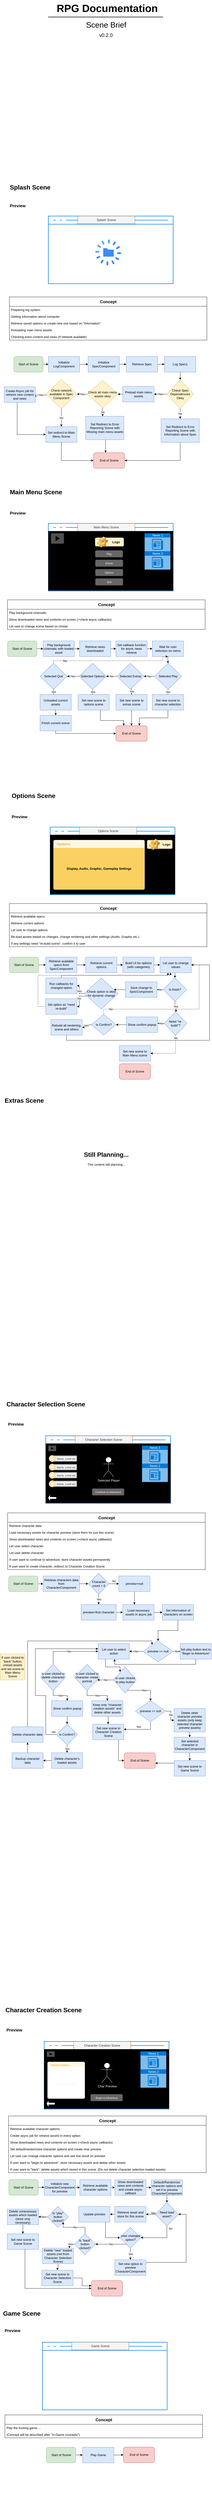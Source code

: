 <mxfile version="11.3.1" type="device" pages="2"><diagram id="-Witrn6fy5uOMbVEjGTs" name="Scenes"><mxGraphModel dx="1185" dy="1772" grid="1" gridSize="10" guides="1" tooltips="1" connect="1" arrows="1" fold="1" page="1" pageScale="1" pageWidth="827" pageHeight="1169" math="0" shadow="0"><root><mxCell id="0"/><mxCell id="1" parent="0"/><mxCell id="-9mCHaEdMgbnZw2hOj9r-3" value="" style="html=1;verticalLabelPosition=bottom;align=center;labelBackgroundColor=#ffffff;verticalAlign=top;strokeWidth=2;strokeColor=#0080F0;fillColor=#ffffff;shadow=0;dashed=0;shape=mxgraph.ios7.icons.window;" vertex="1" parent="1"><mxGeometry x="190" y="170" width="480" height="260" as="geometry"/></mxCell><mxCell id="-9mCHaEdMgbnZw2hOj9r-2" value="Splash Scene" style="text;html=1;align=center;verticalAlign=middle;whiteSpace=wrap;rounded=0;fillColor=#f5f5f5;strokeColor=#666666;fontColor=#333333;" vertex="1" parent="1"><mxGeometry x="303" y="170" width="220" height="30" as="geometry"/></mxCell><mxCell id="-9mCHaEdMgbnZw2hOj9r-6" value="" style="html=1;aspect=fixed;strokeColor=none;shadow=0;align=center;verticalAlign=top;fillColor=#3B8DF1;shape=mxgraph.gcp2.lifecycle" vertex="1" parent="1"><mxGeometry x="370" y="260" width="100" height="100" as="geometry"/></mxCell><mxCell id="-9mCHaEdMgbnZw2hOj9r-7" value="Splash Scene" style="text;strokeColor=none;fillColor=none;html=1;fontSize=24;fontStyle=1;verticalAlign=middle;align=left;" vertex="1" parent="1"><mxGeometry x="40" y="40" width="760" height="40" as="geometry"/></mxCell><mxCell id="-9mCHaEdMgbnZw2hOj9r-8" value="&lt;b&gt;&lt;font style=&quot;font-size: 16px&quot;&gt;Preview&lt;/font&gt;&lt;/b&gt;" style="text;html=1;strokeColor=none;fillColor=none;align=left;verticalAlign=middle;whiteSpace=wrap;rounded=0;" vertex="1" parent="1"><mxGeometry x="40" y="110" width="90" height="40" as="geometry"/></mxCell><mxCell id="-9mCHaEdMgbnZw2hOj9r-12" value="&lt;b&gt;&lt;font style=&quot;font-size: 16px&quot;&gt;Concept&lt;/font&gt;&lt;/b&gt;" style="swimlane;fontStyle=0;childLayout=stackLayout;horizontal=1;startSize=36;fillColor=none;horizontalStack=0;resizeParent=1;resizeParentMax=0;resizeLast=0;collapsible=1;marginBottom=0;align=center;html=1;" vertex="1" parent="1"><mxGeometry x="40" y="481" width="760" height="166" as="geometry"/></mxCell><mxCell id="-9mCHaEdMgbnZw2hOj9r-13" value="Preparing log system" style="text;strokeColor=none;fillColor=none;align=left;verticalAlign=top;spacingLeft=4;spacingRight=4;overflow=hidden;rotatable=0;points=[[0,0.5],[1,0.5]];portConstraint=eastwest;" vertex="1" parent="-9mCHaEdMgbnZw2hOj9r-12"><mxGeometry y="36" width="760" height="26" as="geometry"/></mxCell><mxCell id="-9mCHaEdMgbnZw2hOj9r-14" value="Getting information about computer" style="text;strokeColor=none;fillColor=none;align=left;verticalAlign=top;spacingLeft=4;spacingRight=4;overflow=hidden;rotatable=0;points=[[0,0.5],[1,0.5]];portConstraint=eastwest;" vertex="1" parent="-9mCHaEdMgbnZw2hOj9r-12"><mxGeometry y="62" width="760" height="26" as="geometry"/></mxCell><mxCell id="-9mCHaEdMgbnZw2hOj9r-133" value="Retrieve saved options or create new one based on &quot;information&quot;" style="text;strokeColor=none;fillColor=none;align=left;verticalAlign=top;spacingLeft=4;spacingRight=4;overflow=hidden;rotatable=0;points=[[0,0.5],[1,0.5]];portConstraint=eastwest;" vertex="1" parent="-9mCHaEdMgbnZw2hOj9r-12"><mxGeometry y="88" width="760" height="26" as="geometry"/></mxCell><mxCell id="-9mCHaEdMgbnZw2hOj9r-15" value="Preloading main menu assets" style="text;strokeColor=none;fillColor=none;align=left;verticalAlign=top;spacingLeft=4;spacingRight=4;overflow=hidden;rotatable=0;points=[[0,0.5],[1,0.5]];portConstraint=eastwest;" vertex="1" parent="-9mCHaEdMgbnZw2hOj9r-12"><mxGeometry y="114" width="760" height="26" as="geometry"/></mxCell><mxCell id="-9mCHaEdMgbnZw2hOj9r-16" value="Checking extra content and news (If network available)" style="text;strokeColor=none;fillColor=none;align=left;verticalAlign=top;spacingLeft=4;spacingRight=4;overflow=hidden;rotatable=0;points=[[0,0.5],[1,0.5]];portConstraint=eastwest;" vertex="1" parent="-9mCHaEdMgbnZw2hOj9r-12"><mxGeometry y="140" width="760" height="26" as="geometry"/></mxCell><mxCell id="-9mCHaEdMgbnZw2hOj9r-43" style="edgeStyle=orthogonalEdgeStyle;rounded=0;orthogonalLoop=1;jettySize=auto;html=1;" edge="1" parent="1" source="-9mCHaEdMgbnZw2hOj9r-24" target="-9mCHaEdMgbnZw2hOj9r-25"><mxGeometry relative="1" as="geometry"/></mxCell><mxCell id="-9mCHaEdMgbnZw2hOj9r-24" value="Start of Scene" style="rounded=1;whiteSpace=wrap;html=1;align=center;fillColor=#d5e8d4;strokeColor=#82b366;" vertex="1" parent="1"><mxGeometry x="57" y="710" width="113" height="60" as="geometry"/></mxCell><mxCell id="-9mCHaEdMgbnZw2hOj9r-44" style="edgeStyle=orthogonalEdgeStyle;rounded=0;orthogonalLoop=1;jettySize=auto;html=1;" edge="1" parent="1" source="-9mCHaEdMgbnZw2hOj9r-25" target="-9mCHaEdMgbnZw2hOj9r-26"><mxGeometry relative="1" as="geometry"/></mxCell><mxCell id="-9mCHaEdMgbnZw2hOj9r-25" value="Initialize LogComponent" style="rounded=0;whiteSpace=wrap;html=1;align=center;fillColor=#dae8fc;strokeColor=#6c8ebf;" vertex="1" parent="1"><mxGeometry x="190" y="710" width="120" height="60" as="geometry"/></mxCell><mxCell id="-9mCHaEdMgbnZw2hOj9r-45" style="edgeStyle=orthogonalEdgeStyle;rounded=0;orthogonalLoop=1;jettySize=auto;html=1;" edge="1" parent="1" source="-9mCHaEdMgbnZw2hOj9r-26" target="-9mCHaEdMgbnZw2hOj9r-28"><mxGeometry relative="1" as="geometry"/></mxCell><mxCell id="-9mCHaEdMgbnZw2hOj9r-26" value="Initialize SpecComponent" style="rounded=0;whiteSpace=wrap;html=1;align=center;fillColor=#dae8fc;strokeColor=#6c8ebf;" vertex="1" parent="1"><mxGeometry x="343" y="710" width="120" height="60" as="geometry"/></mxCell><mxCell id="-9mCHaEdMgbnZw2hOj9r-46" style="edgeStyle=orthogonalEdgeStyle;rounded=0;orthogonalLoop=1;jettySize=auto;html=1;" edge="1" parent="1" source="-9mCHaEdMgbnZw2hOj9r-28" target="-9mCHaEdMgbnZw2hOj9r-29"><mxGeometry relative="1" as="geometry"/></mxCell><mxCell id="-9mCHaEdMgbnZw2hOj9r-28" value="Retrieve Spec" style="rounded=0;whiteSpace=wrap;html=1;align=center;fillColor=#dae8fc;strokeColor=#6c8ebf;" vertex="1" parent="1"><mxGeometry x="490" y="710" width="120" height="60" as="geometry"/></mxCell><mxCell id="-9mCHaEdMgbnZw2hOj9r-47" style="edgeStyle=orthogonalEdgeStyle;rounded=0;orthogonalLoop=1;jettySize=auto;html=1;" edge="1" parent="1" source="-9mCHaEdMgbnZw2hOj9r-29" target="-9mCHaEdMgbnZw2hOj9r-31"><mxGeometry relative="1" as="geometry"/></mxCell><mxCell id="-9mCHaEdMgbnZw2hOj9r-29" value="Log Specs" style="rounded=0;whiteSpace=wrap;html=1;align=center;fillColor=#dae8fc;strokeColor=#6c8ebf;" vertex="1" parent="1"><mxGeometry x="637" y="710" width="120" height="60" as="geometry"/></mxCell><mxCell id="-9mCHaEdMgbnZw2hOj9r-48" value="No" style="edgeStyle=orthogonalEdgeStyle;rounded=0;orthogonalLoop=1;jettySize=auto;html=1;" edge="1" parent="1" source="-9mCHaEdMgbnZw2hOj9r-31" target="-9mCHaEdMgbnZw2hOj9r-33"><mxGeometry relative="1" as="geometry"/></mxCell><mxCell id="-9mCHaEdMgbnZw2hOj9r-49" value="Yes" style="edgeStyle=orthogonalEdgeStyle;rounded=0;orthogonalLoop=1;jettySize=auto;html=1;" edge="1" parent="1" source="-9mCHaEdMgbnZw2hOj9r-31" target="-9mCHaEdMgbnZw2hOj9r-32"><mxGeometry relative="1" as="geometry"/></mxCell><mxCell id="-9mCHaEdMgbnZw2hOj9r-31" value="Check Spec Dependencies&lt;br&gt;Okey" style="rhombus;whiteSpace=wrap;html=1;align=center;fillColor=#fff2cc;strokeColor=#d6b656;" vertex="1" parent="1"><mxGeometry x="645.5" y="800" width="103" height="110" as="geometry"/></mxCell><mxCell id="-9mCHaEdMgbnZw2hOj9r-51" style="edgeStyle=orthogonalEdgeStyle;rounded=0;orthogonalLoop=1;jettySize=auto;html=1;" edge="1" parent="1" source="-9mCHaEdMgbnZw2hOj9r-32" target="-9mCHaEdMgbnZw2hOj9r-36"><mxGeometry relative="1" as="geometry"/></mxCell><mxCell id="-9mCHaEdMgbnZw2hOj9r-32" value="Preload main menu assets" style="rounded=0;whiteSpace=wrap;html=1;align=center;fillColor=#dae8fc;strokeColor=#6c8ebf;" vertex="1" parent="1"><mxGeometry x="476.5" y="825" width="120" height="60" as="geometry"/></mxCell><mxCell id="-9mCHaEdMgbnZw2hOj9r-60" style="edgeStyle=orthogonalEdgeStyle;rounded=0;orthogonalLoop=1;jettySize=auto;html=1;" edge="1" parent="1" source="-9mCHaEdMgbnZw2hOj9r-33" target="-9mCHaEdMgbnZw2hOj9r-34"><mxGeometry relative="1" as="geometry"><Array as="points"><mxPoint x="697" y="1110"/></Array></mxGeometry></mxCell><mxCell id="-9mCHaEdMgbnZw2hOj9r-33" value="Set Redirect to Error Reporting Scene with Information about Spec" style="rounded=0;whiteSpace=wrap;html=1;align=center;fillColor=#dae8fc;strokeColor=#6c8ebf;" vertex="1" parent="1"><mxGeometry x="623.5" y="950" width="147" height="90" as="geometry"/></mxCell><mxCell id="-9mCHaEdMgbnZw2hOj9r-34" value="End of Scene" style="rounded=1;whiteSpace=wrap;html=1;align=center;fillColor=#f8cecc;strokeColor=#b85450;" vertex="1" parent="1"><mxGeometry x="363.5" y="1080" width="120" height="60" as="geometry"/></mxCell><mxCell id="-9mCHaEdMgbnZw2hOj9r-52" value="Yes" style="edgeStyle=orthogonalEdgeStyle;rounded=0;orthogonalLoop=1;jettySize=auto;html=1;" edge="1" parent="1" source="-9mCHaEdMgbnZw2hOj9r-36" target="-9mCHaEdMgbnZw2hOj9r-39"><mxGeometry relative="1" as="geometry"/></mxCell><mxCell id="-9mCHaEdMgbnZw2hOj9r-53" value="No" style="edgeStyle=orthogonalEdgeStyle;rounded=0;orthogonalLoop=1;jettySize=auto;html=1;" edge="1" parent="1" source="-9mCHaEdMgbnZw2hOj9r-36" target="-9mCHaEdMgbnZw2hOj9r-38"><mxGeometry relative="1" as="geometry"><Array as="points"><mxPoint x="399" y="928"/><mxPoint x="399" y="928"/></Array></mxGeometry></mxCell><mxCell id="-9mCHaEdMgbnZw2hOj9r-36" value="Check all main menu assets okey" style="rhombus;whiteSpace=wrap;html=1;align=center;fillColor=#fff2cc;strokeColor=#d6b656;" vertex="1" parent="1"><mxGeometry x="340" y="802.5" width="117" height="105" as="geometry"/></mxCell><mxCell id="-9mCHaEdMgbnZw2hOj9r-59" style="edgeStyle=orthogonalEdgeStyle;rounded=0;orthogonalLoop=1;jettySize=auto;html=1;" edge="1" parent="1" source="-9mCHaEdMgbnZw2hOj9r-38" target="-9mCHaEdMgbnZw2hOj9r-34"><mxGeometry relative="1" as="geometry"><Array as="points"><mxPoint x="410" y="1060"/><mxPoint x="410" y="1060"/></Array></mxGeometry></mxCell><mxCell id="-9mCHaEdMgbnZw2hOj9r-38" value="Set Redirect to Error Reporting Scene with Missing main menu assets" style="rounded=0;whiteSpace=wrap;html=1;align=center;fillColor=#dae8fc;strokeColor=#6c8ebf;" vertex="1" parent="1"><mxGeometry x="333.5" y="940" width="147" height="90" as="geometry"/></mxCell><mxCell id="-9mCHaEdMgbnZw2hOj9r-55" value="Yes" style="edgeStyle=orthogonalEdgeStyle;rounded=0;orthogonalLoop=1;jettySize=auto;html=1;entryX=1;entryY=0.5;entryDx=0;entryDy=0;" edge="1" parent="1" source="-9mCHaEdMgbnZw2hOj9r-39" target="-9mCHaEdMgbnZw2hOj9r-41"><mxGeometry relative="1" as="geometry"><Array as="points"><mxPoint x="190" y="858"/><mxPoint x="190" y="858"/></Array></mxGeometry></mxCell><mxCell id="-9mCHaEdMgbnZw2hOj9r-57" value="No" style="edgeStyle=orthogonalEdgeStyle;rounded=0;orthogonalLoop=1;jettySize=auto;html=1;" edge="1" parent="1" source="-9mCHaEdMgbnZw2hOj9r-39" target="-9mCHaEdMgbnZw2hOj9r-40"><mxGeometry relative="1" as="geometry"/></mxCell><mxCell id="-9mCHaEdMgbnZw2hOj9r-39" value="Check network available in Spec Component" style="rhombus;whiteSpace=wrap;html=1;align=center;fillColor=#fff2cc;strokeColor=#d6b656;" vertex="1" parent="1"><mxGeometry x="180" y="798.5" width="120" height="112" as="geometry"/></mxCell><mxCell id="-9mCHaEdMgbnZw2hOj9r-58" style="edgeStyle=orthogonalEdgeStyle;rounded=0;orthogonalLoop=1;jettySize=auto;html=1;entryX=0;entryY=0.5;entryDx=0;entryDy=0;" edge="1" parent="1" source="-9mCHaEdMgbnZw2hOj9r-40" target="-9mCHaEdMgbnZw2hOj9r-34"><mxGeometry relative="1" as="geometry"><Array as="points"><mxPoint x="240" y="1110"/></Array></mxGeometry></mxCell><mxCell id="-9mCHaEdMgbnZw2hOj9r-40" value="Set redirect to Main Menu Scene" style="rounded=0;whiteSpace=wrap;html=1;align=center;fillColor=#dae8fc;strokeColor=#6c8ebf;" vertex="1" parent="1"><mxGeometry x="180" y="980" width="120" height="60" as="geometry"/></mxCell><mxCell id="-9mCHaEdMgbnZw2hOj9r-61" style="edgeStyle=orthogonalEdgeStyle;rounded=0;orthogonalLoop=1;jettySize=auto;html=1;entryX=0;entryY=0.5;entryDx=0;entryDy=0;" edge="1" parent="1" source="-9mCHaEdMgbnZw2hOj9r-41" target="-9mCHaEdMgbnZw2hOj9r-40"><mxGeometry relative="1" as="geometry"><Array as="points"><mxPoint x="70" y="1010"/></Array></mxGeometry></mxCell><mxCell id="-9mCHaEdMgbnZw2hOj9r-41" value="Create Async job for retrieve new content and news" style="rounded=0;whiteSpace=wrap;html=1;align=center;fillColor=#dae8fc;strokeColor=#6c8ebf;" vertex="1" parent="1"><mxGeometry x="20" y="826.5" width="120" height="60" as="geometry"/></mxCell><mxCell id="-9mCHaEdMgbnZw2hOj9r-62" value="Main Menu Scene" style="text;strokeColor=none;fillColor=none;html=1;fontSize=24;fontStyle=1;verticalAlign=middle;align=left;" vertex="1" parent="1"><mxGeometry x="40" y="1212" width="760" height="40" as="geometry"/></mxCell><mxCell id="-9mCHaEdMgbnZw2hOj9r-63" value="" style="html=1;verticalLabelPosition=bottom;align=center;labelBackgroundColor=#ffffff;verticalAlign=top;strokeWidth=2;strokeColor=#0080F0;fillColor=#ffffff;shadow=0;dashed=0;shape=mxgraph.ios7.icons.window;" vertex="1" parent="1"><mxGeometry x="190" y="1352" width="480" height="260" as="geometry"/></mxCell><mxCell id="-9mCHaEdMgbnZw2hOj9r-64" value="&lt;b&gt;&lt;font style=&quot;font-size: 16px&quot;&gt;Preview&lt;/font&gt;&lt;/b&gt;" style="text;html=1;strokeColor=none;fillColor=none;align=left;verticalAlign=middle;whiteSpace=wrap;rounded=0;" vertex="1" parent="1"><mxGeometry x="40" y="1292" width="90" height="40" as="geometry"/></mxCell><mxCell id="-9mCHaEdMgbnZw2hOj9r-65" value="Main Menu Scene" style="text;html=1;align=center;verticalAlign=middle;whiteSpace=wrap;rounded=0;fillColor=#f5f5f5;strokeColor=#666666;fontColor=#333333;" vertex="1" parent="1"><mxGeometry x="303" y="1352" width="220" height="30" as="geometry"/></mxCell><mxCell id="-9mCHaEdMgbnZw2hOj9r-69" value="" style="rounded=0;whiteSpace=wrap;html=1;align=center;fillColor=#000000;" vertex="1" parent="1"><mxGeometry x="190" y="1382" width="480" height="228" as="geometry"/></mxCell><mxCell id="-9mCHaEdMgbnZw2hOj9r-68" value="" style="pointerEvents=1;shadow=0;dashed=0;html=1;strokeColor=none;fillColor=#505050;labelPosition=center;verticalLabelPosition=bottom;verticalAlign=top;outlineConnect=0;align=center;shape=mxgraph.office.concepts.video_play;" vertex="1" parent="1"><mxGeometry x="200" y="1390" width="50" height="40" as="geometry"/></mxCell><mxCell id="-9mCHaEdMgbnZw2hOj9r-70" value="Play" style="rounded=1;html=1;shadow=0;dashed=0;whiteSpace=wrap;fontSize=10;fillColor=#666666;align=center;strokeColor=#4D4D4D;fontColor=#ffffff;" vertex="1" parent="1"><mxGeometry x="370.5" y="1456" width="106" height="26" as="geometry"/></mxCell><mxCell id="-9mCHaEdMgbnZw2hOj9r-71" value="Extras" style="rounded=1;html=1;shadow=0;dashed=0;whiteSpace=wrap;fontSize=10;fillColor=#666666;align=center;strokeColor=#4D4D4D;fontColor=#ffffff;" vertex="1" parent="1"><mxGeometry x="371" y="1492" width="106" height="26" as="geometry"/></mxCell><mxCell id="-9mCHaEdMgbnZw2hOj9r-72" value="Options" style="rounded=1;html=1;shadow=0;dashed=0;whiteSpace=wrap;fontSize=10;fillColor=#666666;align=center;strokeColor=#4D4D4D;fontColor=#ffffff;" vertex="1" parent="1"><mxGeometry x="371" y="1528" width="106" height="26" as="geometry"/></mxCell><mxCell id="-9mCHaEdMgbnZw2hOj9r-73" value="Quit" style="rounded=1;html=1;shadow=0;dashed=0;whiteSpace=wrap;fontSize=10;fillColor=#666666;align=center;strokeColor=#4D4D4D;fontColor=#ffffff;" vertex="1" parent="1"><mxGeometry x="371" y="1564" width="106" height="26" as="geometry"/></mxCell><mxCell id="-9mCHaEdMgbnZw2hOj9r-75" value="News 1" style="html=1;strokeColor=none;fillColor=#0079D6;labelPosition=center;verticalLabelPosition=middle;verticalAlign=top;align=center;fontSize=12;outlineConnect=0;spacingTop=-6;fontColor=#FFFFFF;shape=mxgraph.sitemap.news;" vertex="1" parent="1"><mxGeometry x="560" y="1390" width="100" height="70" as="geometry"/></mxCell><mxCell id="-9mCHaEdMgbnZw2hOj9r-76" value="News 2" style="html=1;strokeColor=none;fillColor=#0079D6;labelPosition=center;verticalLabelPosition=middle;verticalAlign=top;align=center;fontSize=12;outlineConnect=0;spacingTop=-6;fontColor=#FFFFFF;shape=mxgraph.sitemap.news;" vertex="1" parent="1"><mxGeometry x="560" y="1460" width="100" height="70" as="geometry"/></mxCell><mxCell id="-9mCHaEdMgbnZw2hOj9r-77" value="&lt;font color=&quot;#050505&quot;&gt;Logo&lt;/font&gt;" style="label;whiteSpace=wrap;html=1;image=img/clipart/Gear_128x128.png;align=center;fillColor=#fff2cc;strokeColor=#d6b656;" vertex="1" parent="1"><mxGeometry x="370" y="1407" width="110" height="33" as="geometry"/></mxCell><mxCell id="-9mCHaEdMgbnZw2hOj9r-78" value="&lt;b&gt;&lt;font style=&quot;font-size: 16px&quot;&gt;Concept&lt;/font&gt;&lt;/b&gt;" style="swimlane;fontStyle=0;childLayout=stackLayout;horizontal=1;startSize=36;fillColor=none;horizontalStack=0;resizeParent=1;resizeParentMax=0;resizeLast=0;collapsible=1;marginBottom=0;align=center;html=1;" vertex="1" parent="1"><mxGeometry x="33" y="1646" width="760" height="114" as="geometry"><mxRectangle x="33" y="1646" width="100" height="36" as="alternateBounds"/></mxGeometry></mxCell><mxCell id="-9mCHaEdMgbnZw2hOj9r-79" value="Play background cinematic" style="text;strokeColor=none;fillColor=none;align=left;verticalAlign=top;spacingLeft=4;spacingRight=4;overflow=hidden;rotatable=0;points=[[0,0.5],[1,0.5]];portConstraint=eastwest;" vertex="1" parent="-9mCHaEdMgbnZw2hOj9r-78"><mxGeometry y="36" width="760" height="26" as="geometry"/></mxCell><mxCell id="-9mCHaEdMgbnZw2hOj9r-80" value="Show downloaded news and contents on screen (+check async callbacks)" style="text;strokeColor=none;fillColor=none;align=left;verticalAlign=top;spacingLeft=4;spacingRight=4;overflow=hidden;rotatable=0;points=[[0,0.5],[1,0.5]];portConstraint=eastwest;" vertex="1" parent="-9mCHaEdMgbnZw2hOj9r-78"><mxGeometry y="62" width="760" height="26" as="geometry"/></mxCell><mxCell id="-9mCHaEdMgbnZw2hOj9r-81" value="Let user to change scene based on choise" style="text;strokeColor=none;fillColor=none;align=left;verticalAlign=top;spacingLeft=4;spacingRight=4;overflow=hidden;rotatable=0;points=[[0,0.5],[1,0.5]];portConstraint=eastwest;" vertex="1" parent="-9mCHaEdMgbnZw2hOj9r-78"><mxGeometry y="88" width="760" height="26" as="geometry"/></mxCell><mxCell id="-9mCHaEdMgbnZw2hOj9r-98" style="edgeStyle=orthogonalEdgeStyle;rounded=0;orthogonalLoop=1;jettySize=auto;html=1;" edge="1" parent="1" source="-9mCHaEdMgbnZw2hOj9r-83" target="-9mCHaEdMgbnZw2hOj9r-85"><mxGeometry relative="1" as="geometry"/></mxCell><mxCell id="-9mCHaEdMgbnZw2hOj9r-83" value="Start of Scene" style="rounded=1;whiteSpace=wrap;html=1;align=center;fillColor=#d5e8d4;strokeColor=#82b366;" vertex="1" parent="1"><mxGeometry x="33" y="1804" width="113" height="60" as="geometry"/></mxCell><mxCell id="-9mCHaEdMgbnZw2hOj9r-84" value="End of Scene" style="rounded=1;whiteSpace=wrap;html=1;align=center;fillColor=#f8cecc;strokeColor=#b85450;" vertex="1" parent="1"><mxGeometry x="450" y="2130" width="120" height="60" as="geometry"/></mxCell><mxCell id="-9mCHaEdMgbnZw2hOj9r-99" style="edgeStyle=orthogonalEdgeStyle;rounded=0;orthogonalLoop=1;jettySize=auto;html=1;" edge="1" parent="1" source="-9mCHaEdMgbnZw2hOj9r-85" target="-9mCHaEdMgbnZw2hOj9r-86"><mxGeometry relative="1" as="geometry"/></mxCell><mxCell id="-9mCHaEdMgbnZw2hOj9r-85" value="Play background cinematic with loaded asset" style="rounded=0;whiteSpace=wrap;html=1;align=center;fillColor=#dae8fc;strokeColor=#6c8ebf;" vertex="1" parent="1"><mxGeometry x="170" y="1804" width="120" height="60" as="geometry"/></mxCell><mxCell id="-9mCHaEdMgbnZw2hOj9r-100" style="edgeStyle=orthogonalEdgeStyle;rounded=0;orthogonalLoop=1;jettySize=auto;html=1;" edge="1" parent="1" source="-9mCHaEdMgbnZw2hOj9r-86" target="-9mCHaEdMgbnZw2hOj9r-87"><mxGeometry relative="1" as="geometry"/></mxCell><mxCell id="-9mCHaEdMgbnZw2hOj9r-86" value="Retrieve news downloaded" style="rounded=0;whiteSpace=wrap;html=1;fillColor=#dae8fc;align=center;strokeColor=#6c8ebf;" vertex="1" parent="1"><mxGeometry x="310" y="1804" width="120" height="60" as="geometry"/></mxCell><mxCell id="-9mCHaEdMgbnZw2hOj9r-101" style="edgeStyle=orthogonalEdgeStyle;rounded=0;orthogonalLoop=1;jettySize=auto;html=1;" edge="1" parent="1" source="-9mCHaEdMgbnZw2hOj9r-87" target="-9mCHaEdMgbnZw2hOj9r-88"><mxGeometry relative="1" as="geometry"/></mxCell><mxCell id="-9mCHaEdMgbnZw2hOj9r-87" value="Set callback function for async news retrieve" style="rounded=0;whiteSpace=wrap;html=1;fillColor=#dae8fc;align=center;strokeColor=#6c8ebf;" vertex="1" parent="1"><mxGeometry x="450" y="1804" width="120" height="60" as="geometry"/></mxCell><mxCell id="-9mCHaEdMgbnZw2hOj9r-102" style="edgeStyle=orthogonalEdgeStyle;rounded=0;orthogonalLoop=1;jettySize=auto;html=1;" edge="1" parent="1" source="-9mCHaEdMgbnZw2hOj9r-88" target="-9mCHaEdMgbnZw2hOj9r-89"><mxGeometry relative="1" as="geometry"/></mxCell><mxCell id="-9mCHaEdMgbnZw2hOj9r-88" value="Wait for user selection on menu" style="rounded=0;whiteSpace=wrap;html=1;fillColor=#dae8fc;align=center;strokeColor=#6c8ebf;" vertex="1" parent="1"><mxGeometry x="590" y="1804" width="120" height="60" as="geometry"/></mxCell><mxCell id="-9mCHaEdMgbnZw2hOj9r-103" value="No" style="edgeStyle=orthogonalEdgeStyle;rounded=0;orthogonalLoop=1;jettySize=auto;html=1;" edge="1" parent="1" source="-9mCHaEdMgbnZw2hOj9r-89" target="-9mCHaEdMgbnZw2hOj9r-91"><mxGeometry relative="1" as="geometry"/></mxCell><mxCell id="-9mCHaEdMgbnZw2hOj9r-104" value="Yes" style="edgeStyle=orthogonalEdgeStyle;rounded=0;orthogonalLoop=1;jettySize=auto;html=1;" edge="1" parent="1" source="-9mCHaEdMgbnZw2hOj9r-89" target="-9mCHaEdMgbnZw2hOj9r-90"><mxGeometry relative="1" as="geometry"><Array as="points"><mxPoint x="650" y="2000"/><mxPoint x="650" y="2000"/></Array></mxGeometry></mxCell><mxCell id="-9mCHaEdMgbnZw2hOj9r-89" value="Selected Play" style="rhombus;whiteSpace=wrap;html=1;fillColor=#dae8fc;align=center;strokeColor=#6c8ebf;" vertex="1" parent="1"><mxGeometry x="598.5" y="1890" width="104" height="100" as="geometry"/></mxCell><mxCell id="-9mCHaEdMgbnZw2hOj9r-113" style="edgeStyle=orthogonalEdgeStyle;rounded=0;orthogonalLoop=1;jettySize=auto;html=1;" edge="1" parent="1" source="-9mCHaEdMgbnZw2hOj9r-90" target="-9mCHaEdMgbnZw2hOj9r-84"><mxGeometry relative="1" as="geometry"><Array as="points"><mxPoint x="650" y="2100"/><mxPoint x="540" y="2100"/></Array></mxGeometry></mxCell><mxCell id="-9mCHaEdMgbnZw2hOj9r-90" value="Set new scene to character selection" style="rounded=0;whiteSpace=wrap;html=1;fillColor=#dae8fc;align=center;strokeColor=#6c8ebf;" vertex="1" parent="1"><mxGeometry x="590" y="2010" width="120" height="60" as="geometry"/></mxCell><mxCell id="-9mCHaEdMgbnZw2hOj9r-105" value="No" style="edgeStyle=orthogonalEdgeStyle;rounded=0;orthogonalLoop=1;jettySize=auto;html=1;" edge="1" parent="1" source="-9mCHaEdMgbnZw2hOj9r-91" target="-9mCHaEdMgbnZw2hOj9r-93"><mxGeometry relative="1" as="geometry"/></mxCell><mxCell id="-9mCHaEdMgbnZw2hOj9r-116" value="Yes" style="edgeStyle=orthogonalEdgeStyle;rounded=0;orthogonalLoop=1;jettySize=auto;html=1;" edge="1" parent="1" source="-9mCHaEdMgbnZw2hOj9r-91" target="-9mCHaEdMgbnZw2hOj9r-92"><mxGeometry relative="1" as="geometry"><Array as="points"><mxPoint x="510" y="2000"/><mxPoint x="510" y="2000"/></Array></mxGeometry></mxCell><mxCell id="-9mCHaEdMgbnZw2hOj9r-91" value="Selected Extras" style="rhombus;whiteSpace=wrap;html=1;fillColor=#dae8fc;align=center;strokeColor=#6c8ebf;" vertex="1" parent="1"><mxGeometry x="453.5" y="1890" width="104" height="100" as="geometry"/></mxCell><mxCell id="-9mCHaEdMgbnZw2hOj9r-112" style="edgeStyle=orthogonalEdgeStyle;rounded=0;orthogonalLoop=1;jettySize=auto;html=1;" edge="1" parent="1" source="-9mCHaEdMgbnZw2hOj9r-92" target="-9mCHaEdMgbnZw2hOj9r-84"><mxGeometry relative="1" as="geometry"/></mxCell><mxCell id="-9mCHaEdMgbnZw2hOj9r-92" value="Set new scene to extras scene" style="rounded=0;whiteSpace=wrap;html=1;fillColor=#dae8fc;align=center;strokeColor=#6c8ebf;" vertex="1" parent="1"><mxGeometry x="450" y="2010" width="120" height="60" as="geometry"/></mxCell><mxCell id="-9mCHaEdMgbnZw2hOj9r-106" value="No" style="edgeStyle=orthogonalEdgeStyle;rounded=0;orthogonalLoop=1;jettySize=auto;html=1;" edge="1" parent="1" source="-9mCHaEdMgbnZw2hOj9r-93" target="-9mCHaEdMgbnZw2hOj9r-95"><mxGeometry relative="1" as="geometry"/></mxCell><mxCell id="-9mCHaEdMgbnZw2hOj9r-114" value="Yes" style="edgeStyle=orthogonalEdgeStyle;rounded=0;orthogonalLoop=1;jettySize=auto;html=1;" edge="1" parent="1" source="-9mCHaEdMgbnZw2hOj9r-93" target="-9mCHaEdMgbnZw2hOj9r-94"><mxGeometry relative="1" as="geometry"><Array as="points"><mxPoint x="364" y="1990"/><mxPoint x="364" y="1990"/></Array></mxGeometry></mxCell><mxCell id="-9mCHaEdMgbnZw2hOj9r-93" value="Selected Options" style="rhombus;whiteSpace=wrap;html=1;fillColor=#dae8fc;align=center;strokeColor=#6c8ebf;" vertex="1" parent="1"><mxGeometry x="308.5" y="1890" width="104" height="100" as="geometry"/></mxCell><mxCell id="-9mCHaEdMgbnZw2hOj9r-111" style="edgeStyle=orthogonalEdgeStyle;rounded=0;orthogonalLoop=1;jettySize=auto;html=1;" edge="1" parent="1" source="-9mCHaEdMgbnZw2hOj9r-94" target="-9mCHaEdMgbnZw2hOj9r-84"><mxGeometry relative="1" as="geometry"><Array as="points"><mxPoint x="390" y="2110"/><mxPoint x="480" y="2110"/></Array></mxGeometry></mxCell><mxCell id="-9mCHaEdMgbnZw2hOj9r-94" value="Set new scene to options scene" style="rounded=0;whiteSpace=wrap;html=1;fillColor=#dae8fc;align=center;strokeColor=#6c8ebf;" vertex="1" parent="1"><mxGeometry x="304" y="2010" width="120" height="60" as="geometry"/></mxCell><mxCell id="-9mCHaEdMgbnZw2hOj9r-107" value="Yes" style="edgeStyle=orthogonalEdgeStyle;rounded=0;orthogonalLoop=1;jettySize=auto;html=1;" edge="1" parent="1" source="-9mCHaEdMgbnZw2hOj9r-95" target="-9mCHaEdMgbnZw2hOj9r-97"><mxGeometry relative="1" as="geometry"><Array as="points"><mxPoint x="210" y="2000"/><mxPoint x="210" y="2000"/></Array></mxGeometry></mxCell><mxCell id="-9mCHaEdMgbnZw2hOj9r-178" style="edgeStyle=orthogonalEdgeStyle;rounded=0;orthogonalLoop=1;jettySize=auto;html=1;entryX=0.5;entryY=1;entryDx=0;entryDy=0;dashed=1;" edge="1" parent="1" source="-9mCHaEdMgbnZw2hOj9r-95" target="-9mCHaEdMgbnZw2hOj9r-88"><mxGeometry relative="1" as="geometry"><Array as="points"><mxPoint x="210" y="1880"/><mxPoint x="630" y="1880"/><mxPoint x="630" y="1864"/></Array></mxGeometry></mxCell><mxCell id="-9mCHaEdMgbnZw2hOj9r-179" value="No" style="text;html=1;resizable=0;points=[];align=center;verticalAlign=middle;labelBackgroundColor=#ffffff;" vertex="1" connectable="0" parent="-9mCHaEdMgbnZw2hOj9r-178"><mxGeometry x="-0.768" y="-1" relative="1" as="geometry"><mxPoint as="offset"/></mxGeometry></mxCell><mxCell id="-9mCHaEdMgbnZw2hOj9r-95" value="Selected Quit" style="rhombus;whiteSpace=wrap;html=1;fillColor=#dae8fc;align=center;strokeColor=#6c8ebf;" vertex="1" parent="1"><mxGeometry x="158" y="1890" width="104" height="100" as="geometry"/></mxCell><mxCell id="-9mCHaEdMgbnZw2hOj9r-110" style="edgeStyle=orthogonalEdgeStyle;rounded=0;orthogonalLoop=1;jettySize=auto;html=1;" edge="1" parent="1" source="-9mCHaEdMgbnZw2hOj9r-96" target="-9mCHaEdMgbnZw2hOj9r-84"><mxGeometry relative="1" as="geometry"><Array as="points"><mxPoint x="218" y="2160"/></Array></mxGeometry></mxCell><mxCell id="-9mCHaEdMgbnZw2hOj9r-96" value="Finish current scene" style="rounded=0;whiteSpace=wrap;html=1;fillColor=#dae8fc;align=center;strokeColor=#6c8ebf;" vertex="1" parent="1"><mxGeometry x="158" y="2090" width="120" height="60" as="geometry"/></mxCell><mxCell id="-9mCHaEdMgbnZw2hOj9r-109" style="edgeStyle=orthogonalEdgeStyle;rounded=0;orthogonalLoop=1;jettySize=auto;html=1;" edge="1" parent="1" source="-9mCHaEdMgbnZw2hOj9r-97" target="-9mCHaEdMgbnZw2hOj9r-96"><mxGeometry relative="1" as="geometry"/></mxCell><mxCell id="-9mCHaEdMgbnZw2hOj9r-97" value="Unloaded current assets" style="rounded=0;whiteSpace=wrap;html=1;fillColor=#dae8fc;align=center;strokeColor=#6c8ebf;" vertex="1" parent="1"><mxGeometry x="158" y="2010" width="120" height="60" as="geometry"/></mxCell><mxCell id="-9mCHaEdMgbnZw2hOj9r-117" value="Options Scene" style="text;strokeColor=none;fillColor=none;html=1;fontSize=24;fontStyle=1;verticalAlign=middle;align=left;" vertex="1" parent="1"><mxGeometry x="47" y="2380" width="760" height="40" as="geometry"/></mxCell><mxCell id="-9mCHaEdMgbnZw2hOj9r-118" value="" style="html=1;verticalLabelPosition=bottom;align=center;labelBackgroundColor=#ffffff;verticalAlign=top;strokeWidth=2;strokeColor=#0080F0;fillColor=#ffffff;shadow=0;dashed=0;shape=mxgraph.ios7.icons.window;" vertex="1" parent="1"><mxGeometry x="197" y="2520" width="480" height="260" as="geometry"/></mxCell><mxCell id="-9mCHaEdMgbnZw2hOj9r-119" value="&lt;b&gt;&lt;font style=&quot;font-size: 16px&quot;&gt;Preview&lt;/font&gt;&lt;/b&gt;" style="text;html=1;strokeColor=none;fillColor=none;align=left;verticalAlign=middle;whiteSpace=wrap;rounded=0;" vertex="1" parent="1"><mxGeometry x="47" y="2460" width="90" height="40" as="geometry"/></mxCell><mxCell id="-9mCHaEdMgbnZw2hOj9r-120" value="Options Scene" style="text;html=1;align=center;verticalAlign=middle;whiteSpace=wrap;rounded=0;fillColor=#f5f5f5;strokeColor=#666666;fontColor=#333333;" vertex="1" parent="1"><mxGeometry x="310" y="2520" width="220" height="30" as="geometry"/></mxCell><mxCell id="-9mCHaEdMgbnZw2hOj9r-121" value="" style="rounded=0;whiteSpace=wrap;html=1;align=center;fillColor=#000000;" vertex="1" parent="1"><mxGeometry x="197" y="2550" width="480" height="228" as="geometry"/></mxCell><mxCell id="-9mCHaEdMgbnZw2hOj9r-122" value="&lt;b&gt;&lt;font style=&quot;font-size: 16px&quot;&gt;Concept&lt;/font&gt;&lt;/b&gt;" style="swimlane;fontStyle=0;childLayout=stackLayout;horizontal=1;startSize=36;fillColor=none;horizontalStack=0;resizeParent=1;resizeParentMax=0;resizeLast=0;collapsible=1;marginBottom=0;align=center;html=1;" vertex="1" parent="1"><mxGeometry x="40" y="2814" width="760" height="166" as="geometry"><mxRectangle x="33" y="1646" width="100" height="36" as="alternateBounds"/></mxGeometry></mxCell><mxCell id="-9mCHaEdMgbnZw2hOj9r-123" value="Retrieve available specs" style="text;strokeColor=none;fillColor=none;align=left;verticalAlign=top;spacingLeft=4;spacingRight=4;overflow=hidden;rotatable=0;points=[[0,0.5],[1,0.5]];portConstraint=eastwest;" vertex="1" parent="-9mCHaEdMgbnZw2hOj9r-122"><mxGeometry y="36" width="760" height="26" as="geometry"/></mxCell><mxCell id="-9mCHaEdMgbnZw2hOj9r-124" value="Retrieve current options" style="text;strokeColor=none;fillColor=none;align=left;verticalAlign=top;spacingLeft=4;spacingRight=4;overflow=hidden;rotatable=0;points=[[0,0.5],[1,0.5]];portConstraint=eastwest;" vertex="1" parent="-9mCHaEdMgbnZw2hOj9r-122"><mxGeometry y="62" width="760" height="26" as="geometry"/></mxCell><mxCell id="-9mCHaEdMgbnZw2hOj9r-125" value="Let user to change options" style="text;strokeColor=none;fillColor=none;align=left;verticalAlign=top;spacingLeft=4;spacingRight=4;overflow=hidden;rotatable=0;points=[[0,0.5],[1,0.5]];portConstraint=eastwest;" vertex="1" parent="-9mCHaEdMgbnZw2hOj9r-122"><mxGeometry y="88" width="760" height="26" as="geometry"/></mxCell><mxCell id="-9mCHaEdMgbnZw2hOj9r-134" value="Re-load assets based on changes, change rendering and other settings (Audio, Graphic etc.)" style="text;strokeColor=none;fillColor=none;align=left;verticalAlign=top;spacingLeft=4;spacingRight=4;overflow=hidden;rotatable=0;points=[[0,0.5],[1,0.5]];portConstraint=eastwest;" vertex="1" parent="-9mCHaEdMgbnZw2hOj9r-122"><mxGeometry y="114" width="760" height="26" as="geometry"/></mxCell><mxCell id="-9mCHaEdMgbnZw2hOj9r-135" value="If any settings need &quot;re-build scene&quot;, confirm it to user" style="text;strokeColor=none;fillColor=none;align=left;verticalAlign=top;spacingLeft=4;spacingRight=4;overflow=hidden;rotatable=0;points=[[0,0.5],[1,0.5]];portConstraint=eastwest;" vertex="1" parent="-9mCHaEdMgbnZw2hOj9r-122"><mxGeometry y="140" width="760" height="26" as="geometry"/></mxCell><mxCell id="-9mCHaEdMgbnZw2hOj9r-154" style="edgeStyle=orthogonalEdgeStyle;rounded=0;orthogonalLoop=1;jettySize=auto;html=1;" edge="1" parent="1" source="-9mCHaEdMgbnZw2hOj9r-126" target="-9mCHaEdMgbnZw2hOj9r-136"><mxGeometry relative="1" as="geometry"/></mxCell><mxCell id="-9mCHaEdMgbnZw2hOj9r-126" value="Start of Scene" style="rounded=1;whiteSpace=wrap;html=1;align=center;fillColor=#d5e8d4;strokeColor=#82b366;" vertex="1" parent="1"><mxGeometry x="40" y="3020" width="113" height="60" as="geometry"/></mxCell><mxCell id="-9mCHaEdMgbnZw2hOj9r-127" value="End of Scene" style="rounded=1;whiteSpace=wrap;html=1;align=center;fillColor=#f8cecc;strokeColor=#b85450;" vertex="1" parent="1"><mxGeometry x="463" y="3430" width="120" height="60" as="geometry"/></mxCell><mxCell id="-9mCHaEdMgbnZw2hOj9r-130" value="&lt;font color=&quot;#050505&quot;&gt;Logo&lt;/font&gt;" style="label;whiteSpace=wrap;html=1;image=img/clipart/Gear_128x128.png;align=center;fillColor=#fff2cc;strokeColor=#d6b656;" vertex="1" parent="1"><mxGeometry x="570" y="2570" width="97" height="33" as="geometry"/></mxCell><mxCell id="-9mCHaEdMgbnZw2hOj9r-131" value="&lt;font color=&quot;#000000&quot;&gt;&lt;b&gt;Display, Audio, Graphic, Gameplay Settings&lt;/b&gt;&lt;/font&gt;" style="html=1;shadow=0;dashed=0;shape=mxgraph.bootstrap.rrect;align=center;rSize=5;strokeColor=#FDF8E4;fillColor=#FAD161;fontColor=#f0f0f0;spacingTop=30;whiteSpace=wrap;" vertex="1" parent="1"><mxGeometry x="210" y="2570" width="350" height="190" as="geometry"/></mxCell><mxCell id="-9mCHaEdMgbnZw2hOj9r-132" value="Options" style="html=1;shadow=0;dashed=0;shape=mxgraph.bootstrap.topButton;rSize=5;strokeColor=none;fillColor=#FDF8E4;fontColor=#F2AE43;fontSize=14;fontStyle=1;align=left;spacingLeft=10;whiteSpace=wrap;resizeWidth=1;" vertex="1" parent="-9mCHaEdMgbnZw2hOj9r-131"><mxGeometry width="350" height="30" relative="1" as="geometry"/></mxCell><mxCell id="-9mCHaEdMgbnZw2hOj9r-155" style="edgeStyle=orthogonalEdgeStyle;rounded=0;orthogonalLoop=1;jettySize=auto;html=1;" edge="1" parent="1" source="-9mCHaEdMgbnZw2hOj9r-136" target="-9mCHaEdMgbnZw2hOj9r-137"><mxGeometry relative="1" as="geometry"/></mxCell><mxCell id="-9mCHaEdMgbnZw2hOj9r-136" value="Retrieve available specs from SpecComponent" style="rounded=0;whiteSpace=wrap;html=1;strokeColor=#6c8ebf;fillColor=#dae8fc;align=center;" vertex="1" parent="1"><mxGeometry x="180" y="3020" width="120" height="60" as="geometry"/></mxCell><mxCell id="-9mCHaEdMgbnZw2hOj9r-156" style="edgeStyle=orthogonalEdgeStyle;rounded=0;orthogonalLoop=1;jettySize=auto;html=1;" edge="1" parent="1" source="-9mCHaEdMgbnZw2hOj9r-137" target="-9mCHaEdMgbnZw2hOj9r-138"><mxGeometry relative="1" as="geometry"/></mxCell><mxCell id="-9mCHaEdMgbnZw2hOj9r-137" value="Retrieve current options" style="rounded=0;whiteSpace=wrap;html=1;strokeColor=#6c8ebf;fillColor=#dae8fc;align=center;" vertex="1" parent="1"><mxGeometry x="333.5" y="3020" width="120" height="60" as="geometry"/></mxCell><mxCell id="-9mCHaEdMgbnZw2hOj9r-157" style="edgeStyle=orthogonalEdgeStyle;rounded=0;orthogonalLoop=1;jettySize=auto;html=1;" edge="1" parent="1" source="-9mCHaEdMgbnZw2hOj9r-138" target="-9mCHaEdMgbnZw2hOj9r-139"><mxGeometry relative="1" as="geometry"/></mxCell><mxCell id="-9mCHaEdMgbnZw2hOj9r-138" value="Build UI for options (with categories)" style="rounded=0;whiteSpace=wrap;html=1;strokeColor=#6c8ebf;fillColor=#dae8fc;align=center;" vertex="1" parent="1"><mxGeometry x="476.5" y="3020" width="120" height="60" as="geometry"/></mxCell><mxCell id="-9mCHaEdMgbnZw2hOj9r-158" style="edgeStyle=orthogonalEdgeStyle;rounded=0;orthogonalLoop=1;jettySize=auto;html=1;" edge="1" parent="1" source="-9mCHaEdMgbnZw2hOj9r-139" target="-9mCHaEdMgbnZw2hOj9r-147"><mxGeometry relative="1" as="geometry"><Array as="points"><mxPoint x="677" y="3090"/><mxPoint x="677" y="3090"/></Array></mxGeometry></mxCell><mxCell id="-9mCHaEdMgbnZw2hOj9r-139" value="Let user to change values" style="rounded=0;whiteSpace=wrap;html=1;strokeColor=#6c8ebf;fillColor=#dae8fc;align=center;" vertex="1" parent="1"><mxGeometry x="619.5" y="3020" width="120" height="60" as="geometry"/></mxCell><mxCell id="-9mCHaEdMgbnZw2hOj9r-163" value="Yes" style="edgeStyle=orthogonalEdgeStyle;rounded=0;orthogonalLoop=1;jettySize=auto;html=1;" edge="1" parent="1" source="-9mCHaEdMgbnZw2hOj9r-140" target="-9mCHaEdMgbnZw2hOj9r-142"><mxGeometry relative="1" as="geometry"/></mxCell><mxCell id="-9mCHaEdMgbnZw2hOj9r-164" value="No" style="edgeStyle=orthogonalEdgeStyle;rounded=0;orthogonalLoop=1;jettySize=auto;html=1;" edge="1" parent="1" source="-9mCHaEdMgbnZw2hOj9r-140" target="-9mCHaEdMgbnZw2hOj9r-143"><mxGeometry relative="1" as="geometry"><Array as="points"><mxPoint x="309" y="3170"/><mxPoint x="309" y="3210"/></Array></mxGeometry></mxCell><mxCell id="-9mCHaEdMgbnZw2hOj9r-140" value="Check option is okey for dynamic change" style="rhombus;whiteSpace=wrap;html=1;strokeColor=#6c8ebf;fillColor=#dae8fc;align=center;" vertex="1" parent="1"><mxGeometry x="328.5" y="3100" width="130" height="120" as="geometry"/></mxCell><mxCell id="-9mCHaEdMgbnZw2hOj9r-162" style="edgeStyle=orthogonalEdgeStyle;rounded=0;orthogonalLoop=1;jettySize=auto;html=1;" edge="1" parent="1" source="-9mCHaEdMgbnZw2hOj9r-141" target="-9mCHaEdMgbnZw2hOj9r-140"><mxGeometry relative="1" as="geometry"><Array as="points"><mxPoint x="430" y="3145"/><mxPoint x="430" y="3145"/></Array></mxGeometry></mxCell><mxCell id="-9mCHaEdMgbnZw2hOj9r-141" value="Save change to SpecComponent" style="rounded=0;whiteSpace=wrap;html=1;strokeColor=#6c8ebf;fillColor=#dae8fc;align=center;" vertex="1" parent="1"><mxGeometry x="487" y="3115" width="121" height="60" as="geometry"/></mxCell><mxCell id="-9mCHaEdMgbnZw2hOj9r-165" style="edgeStyle=orthogonalEdgeStyle;rounded=0;orthogonalLoop=1;jettySize=auto;html=1;" edge="1" parent="1" source="-9mCHaEdMgbnZw2hOj9r-142" target="-9mCHaEdMgbnZw2hOj9r-139"><mxGeometry relative="1" as="geometry"><Array as="points"><mxPoint x="240" y="3090"/><mxPoint x="650" y="3090"/></Array></mxGeometry></mxCell><mxCell id="-9mCHaEdMgbnZw2hOj9r-142" value="Run callbacks for changed option" style="rounded=0;whiteSpace=wrap;html=1;strokeColor=#6c8ebf;fillColor=#dae8fc;align=center;" vertex="1" parent="1"><mxGeometry x="180" y="3100" width="120" height="60" as="geometry"/></mxCell><mxCell id="-9mCHaEdMgbnZw2hOj9r-166" style="edgeStyle=orthogonalEdgeStyle;rounded=0;orthogonalLoop=1;jettySize=auto;html=1;dashed=1;" edge="1" parent="1" source="-9mCHaEdMgbnZw2hOj9r-143" target="-9mCHaEdMgbnZw2hOj9r-139"><mxGeometry relative="1" as="geometry"><Array as="points"><mxPoint x="150" y="3210"/><mxPoint x="150" y="3090"/><mxPoint x="660" y="3090"/></Array></mxGeometry></mxCell><mxCell id="-9mCHaEdMgbnZw2hOj9r-143" value="Set option as &quot;need re-build&quot;" style="rounded=0;whiteSpace=wrap;html=1;strokeColor=#6c8ebf;fillColor=#dae8fc;align=center;" vertex="1" parent="1"><mxGeometry x="180" y="3180" width="120" height="60" as="geometry"/></mxCell><mxCell id="-9mCHaEdMgbnZw2hOj9r-159" value="No" style="edgeStyle=orthogonalEdgeStyle;rounded=0;orthogonalLoop=1;jettySize=auto;html=1;" edge="1" parent="1" source="-9mCHaEdMgbnZw2hOj9r-147" target="-9mCHaEdMgbnZw2hOj9r-141"><mxGeometry relative="1" as="geometry"/></mxCell><mxCell id="-9mCHaEdMgbnZw2hOj9r-160" value="Yes" style="edgeStyle=orthogonalEdgeStyle;rounded=0;orthogonalLoop=1;jettySize=auto;html=1;" edge="1" parent="1" source="-9mCHaEdMgbnZw2hOj9r-147" target="-9mCHaEdMgbnZw2hOj9r-149"><mxGeometry relative="1" as="geometry"><Array as="points"><mxPoint x="677" y="3210"/><mxPoint x="681" y="3210"/></Array></mxGeometry></mxCell><mxCell id="-9mCHaEdMgbnZw2hOj9r-147" value="Is finish?" style="rhombus;whiteSpace=wrap;html=1;strokeColor=#6c8ebf;fillColor=#dae8fc;align=center;" vertex="1" parent="1"><mxGeometry x="632" y="3100" width="90" height="90" as="geometry"/></mxCell><mxCell id="-9mCHaEdMgbnZw2hOj9r-169" value="Yes" style="edgeStyle=orthogonalEdgeStyle;rounded=0;orthogonalLoop=1;jettySize=auto;html=1;" edge="1" parent="1" source="-9mCHaEdMgbnZw2hOj9r-149" target="-9mCHaEdMgbnZw2hOj9r-151"><mxGeometry relative="1" as="geometry"><Array as="points"><mxPoint x="630" y="3275"/><mxPoint x="630" y="3275"/></Array></mxGeometry></mxCell><mxCell id="-9mCHaEdMgbnZw2hOj9r-174" value="No" style="edgeStyle=orthogonalEdgeStyle;rounded=0;orthogonalLoop=1;jettySize=auto;html=1;dashed=1;" edge="1" parent="1" source="-9mCHaEdMgbnZw2hOj9r-149" target="-9mCHaEdMgbnZw2hOj9r-150"><mxGeometry x="-0.874" relative="1" as="geometry"><Array as="points"><mxPoint x="680" y="3390"/></Array><mxPoint as="offset"/></mxGeometry></mxCell><mxCell id="-9mCHaEdMgbnZw2hOj9r-149" value="Need &quot;re-build&quot;?" style="rhombus;whiteSpace=wrap;html=1;strokeColor=#6c8ebf;fillColor=#dae8fc;align=center;" vertex="1" parent="1"><mxGeometry x="636" y="3230" width="87" height="90" as="geometry"/></mxCell><mxCell id="-9mCHaEdMgbnZw2hOj9r-150" value="Set new scene to Main Menu scene" style="rounded=0;whiteSpace=wrap;html=1;strokeColor=#6c8ebf;fillColor=#dae8fc;align=center;" vertex="1" parent="1"><mxGeometry x="463" y="3360" width="120" height="60" as="geometry"/></mxCell><mxCell id="-9mCHaEdMgbnZw2hOj9r-170" style="edgeStyle=orthogonalEdgeStyle;rounded=0;orthogonalLoop=1;jettySize=auto;html=1;" edge="1" parent="1" source="-9mCHaEdMgbnZw2hOj9r-151" target="-9mCHaEdMgbnZw2hOj9r-152"><mxGeometry relative="1" as="geometry"/></mxCell><mxCell id="-9mCHaEdMgbnZw2hOj9r-151" value="Show confirm popup" style="rounded=0;whiteSpace=wrap;html=1;strokeColor=#6c8ebf;fillColor=#dae8fc;align=center;" vertex="1" parent="1"><mxGeometry x="490" y="3250" width="120" height="60" as="geometry"/></mxCell><mxCell id="-9mCHaEdMgbnZw2hOj9r-171" value="Yes" style="edgeStyle=orthogonalEdgeStyle;rounded=0;orthogonalLoop=1;jettySize=auto;html=1;" edge="1" parent="1" source="-9mCHaEdMgbnZw2hOj9r-152" target="-9mCHaEdMgbnZw2hOj9r-153"><mxGeometry relative="1" as="geometry"/></mxCell><mxCell id="-9mCHaEdMgbnZw2hOj9r-173" value="No" style="edgeStyle=orthogonalEdgeStyle;rounded=0;orthogonalLoop=1;jettySize=auto;html=1;dashed=1;" edge="1" parent="1" source="-9mCHaEdMgbnZw2hOj9r-152" target="-9mCHaEdMgbnZw2hOj9r-139"><mxGeometry x="-0.84" relative="1" as="geometry"><Array as="points"><mxPoint x="403" y="3220"/><mxPoint x="770" y="3220"/><mxPoint x="770" y="3050"/></Array><mxPoint as="offset"/></mxGeometry></mxCell><mxCell id="-9mCHaEdMgbnZw2hOj9r-152" value="Is Confirm?" style="rhombus;whiteSpace=wrap;html=1;strokeColor=#6c8ebf;fillColor=#dae8fc;align=center;" vertex="1" parent="1"><mxGeometry x="356" y="3240" width="94" height="80" as="geometry"/></mxCell><mxCell id="-9mCHaEdMgbnZw2hOj9r-176" style="edgeStyle=orthogonalEdgeStyle;rounded=0;orthogonalLoop=1;jettySize=auto;html=1;" edge="1" parent="1" source="-9mCHaEdMgbnZw2hOj9r-153" target="-9mCHaEdMgbnZw2hOj9r-139"><mxGeometry relative="1" as="geometry"><Array as="points"><mxPoint x="260" y="3340"/><mxPoint x="810" y="3340"/><mxPoint x="810" y="3050"/></Array></mxGeometry></mxCell><mxCell id="-9mCHaEdMgbnZw2hOj9r-153" value="Rebuild all rendering, scene and others" style="rounded=0;whiteSpace=wrap;html=1;strokeColor=#6c8ebf;fillColor=#dae8fc;align=center;" vertex="1" parent="1"><mxGeometry x="200" y="3260" width="120" height="60" as="geometry"/></mxCell><mxCell id="-9mCHaEdMgbnZw2hOj9r-180" value="Extras Scene" style="text;strokeColor=none;fillColor=none;html=1;fontSize=24;fontStyle=1;verticalAlign=middle;align=left;" vertex="1" parent="1"><mxGeometry x="20" y="3552" width="760" height="40" as="geometry"/></mxCell><mxCell id="-9mCHaEdMgbnZw2hOj9r-181" value="&lt;h1&gt;Still Planning...&lt;/h1&gt;&lt;p&gt;This content still planning...&lt;/p&gt;" style="text;html=1;strokeColor=none;fillColor=none;spacing=5;spacingTop=-20;whiteSpace=wrap;overflow=hidden;rounded=0;align=center;" vertex="1" parent="1"><mxGeometry x="318" y="3760" width="190" height="120" as="geometry"/></mxCell><mxCell id="-9mCHaEdMgbnZw2hOj9r-182" value="Character Selection Scene" style="text;strokeColor=none;fillColor=none;html=1;fontSize=24;fontStyle=1;verticalAlign=middle;align=left;" vertex="1" parent="1"><mxGeometry x="27" y="4720" width="760" height="40" as="geometry"/></mxCell><mxCell id="-9mCHaEdMgbnZw2hOj9r-190" value="" style="html=1;verticalLabelPosition=bottom;align=center;labelBackgroundColor=#ffffff;verticalAlign=top;strokeWidth=2;strokeColor=#0080F0;fillColor=#ffffff;shadow=0;dashed=0;shape=mxgraph.ios7.icons.window;" vertex="1" parent="1"><mxGeometry x="180" y="4861" width="480" height="260" as="geometry"/></mxCell><mxCell id="-9mCHaEdMgbnZw2hOj9r-191" value="Character Selection Scene" style="text;html=1;align=center;verticalAlign=middle;whiteSpace=wrap;rounded=0;fillColor=#f5f5f5;strokeColor=#666666;fontColor=#333333;" vertex="1" parent="1"><mxGeometry x="293" y="4861" width="220" height="30" as="geometry"/></mxCell><mxCell id="-9mCHaEdMgbnZw2hOj9r-192" value="" style="rounded=0;whiteSpace=wrap;html=1;align=center;fillColor=#000000;" vertex="1" parent="1"><mxGeometry x="180" y="4891" width="480" height="228" as="geometry"/></mxCell><mxCell id="-9mCHaEdMgbnZw2hOj9r-193" value="" style="pointerEvents=1;shadow=0;dashed=0;html=1;strokeColor=none;fillColor=#505050;labelPosition=center;verticalLabelPosition=bottom;verticalAlign=top;outlineConnect=0;align=center;shape=mxgraph.office.concepts.video_play;" vertex="1" parent="1"><mxGeometry x="190" y="4899" width="30" height="21" as="geometry"/></mxCell><mxCell id="-9mCHaEdMgbnZw2hOj9r-194" value="News 1" style="html=1;strokeColor=none;fillColor=#0079D6;labelPosition=center;verticalLabelPosition=middle;verticalAlign=top;align=center;fontSize=12;outlineConnect=0;spacingTop=-6;fontColor=#FFFFFF;shape=mxgraph.sitemap.news;" vertex="1" parent="1"><mxGeometry x="550" y="4899" width="100" height="70" as="geometry"/></mxCell><mxCell id="-9mCHaEdMgbnZw2hOj9r-195" value="News 2" style="html=1;strokeColor=none;fillColor=#0079D6;labelPosition=center;verticalLabelPosition=middle;verticalAlign=top;align=center;fontSize=12;outlineConnect=0;spacingTop=-6;fontColor=#FFFFFF;shape=mxgraph.sitemap.news;" vertex="1" parent="1"><mxGeometry x="550" y="4969" width="100" height="70" as="geometry"/></mxCell><mxCell id="-9mCHaEdMgbnZw2hOj9r-197" value="&lt;b&gt;&lt;font style=&quot;font-size: 16px&quot;&gt;Preview&lt;/font&gt;&lt;/b&gt;" style="text;html=1;strokeColor=none;fillColor=none;align=left;verticalAlign=middle;whiteSpace=wrap;rounded=0;" vertex="1" parent="1"><mxGeometry x="33" y="4796" width="90" height="40" as="geometry"/></mxCell><mxCell id="-9mCHaEdMgbnZw2hOj9r-199" value="Selected Player" style="shape=umlActor;verticalLabelPosition=bottom;labelBackgroundColor=none;verticalAlign=top;html=1;outlineConnect=0;strokeColor=#FCFCFC;fillColor=#FFFFFF;align=center;fontColor=#FFFFFF;" vertex="1" parent="1"><mxGeometry x="401.5" y="4944" width="40" height="75" as="geometry"/></mxCell><mxCell id="-9mCHaEdMgbnZw2hOj9r-203" value="" style="shape=singleArrow;direction=west;whiteSpace=wrap;html=1;labelBackgroundColor=none;strokeColor=#FCFCFC;fillColor=#FFFFFF;fontColor=#FFFFFF;align=center;" vertex="1" parent="1"><mxGeometry x="190" y="5090" width="30" height="20" as="geometry"/></mxCell><mxCell id="-9mCHaEdMgbnZw2hOj9r-204" value="Continue to Adventure" style="rounded=1;html=1;shadow=0;dashed=0;whiteSpace=wrap;fontSize=10;fillColor=#666666;align=center;strokeColor=#4D4D4D;fontColor=#ffffff;" vertex="1" parent="1"><mxGeometry x="358.5" y="5064" width="123" height="26" as="geometry"/></mxCell><mxCell id="-9mCHaEdMgbnZw2hOj9r-206" value="&lt;font style=&quot;font-size: 10px&quot;&gt;&amp;nbsp; &amp;nbsp;Name, Level etc&lt;br&gt;&lt;/font&gt;" style="shape=ext;double=1;rounded=1;whiteSpace=wrap;html=1;labelBackgroundColor=none;strokeColor=#666666;fillColor=#f5f5f5;fontColor=#333333;align=left;" vertex="1" parent="1"><mxGeometry x="210" y="4937" width="90" height="23" as="geometry"/></mxCell><mxCell id="-9mCHaEdMgbnZw2hOj9r-205" value="" style="ellipse;shape=doubleEllipse;whiteSpace=wrap;html=1;aspect=fixed;labelBackgroundColor=none;strokeColor=#d6b656;fillColor=#fff2cc;align=center;" vertex="1" parent="1"><mxGeometry x="192.5" y="4936" width="25" height="25" as="geometry"/></mxCell><mxCell id="-9mCHaEdMgbnZw2hOj9r-207" value="&lt;font style=&quot;font-size: 10px&quot;&gt;&amp;nbsp; &amp;nbsp;Name, Level etc&lt;br&gt;&lt;/font&gt;" style="shape=ext;double=1;rounded=1;whiteSpace=wrap;html=1;labelBackgroundColor=none;strokeColor=#666666;fillColor=#f5f5f5;fontColor=#333333;align=left;" vertex="1" parent="1"><mxGeometry x="210" y="4970" width="90" height="23" as="geometry"/></mxCell><mxCell id="-9mCHaEdMgbnZw2hOj9r-208" value="" style="ellipse;shape=doubleEllipse;whiteSpace=wrap;html=1;aspect=fixed;labelBackgroundColor=none;strokeColor=#d6b656;fillColor=#fff2cc;align=center;" vertex="1" parent="1"><mxGeometry x="192.5" y="4969" width="25" height="25" as="geometry"/></mxCell><mxCell id="-9mCHaEdMgbnZw2hOj9r-210" value="&lt;font style=&quot;font-size: 10px&quot;&gt;&amp;nbsp; &amp;nbsp;Name, Level etc&lt;br&gt;&lt;/font&gt;" style="shape=ext;double=1;rounded=1;whiteSpace=wrap;html=1;labelBackgroundColor=none;strokeColor=#666666;fillColor=#f5f5f5;fontColor=#333333;align=left;" vertex="1" parent="1"><mxGeometry x="210" y="5034" width="90" height="23" as="geometry"/></mxCell><mxCell id="-9mCHaEdMgbnZw2hOj9r-211" value="&lt;font style=&quot;font-size: 10px&quot;&gt;&amp;nbsp; &amp;nbsp;Name, Level etc&lt;br&gt;&lt;/font&gt;" style="shape=ext;double=1;rounded=1;whiteSpace=wrap;html=1;labelBackgroundColor=none;strokeColor=#666666;fillColor=#f5f5f5;fontColor=#333333;align=left;" vertex="1" parent="1"><mxGeometry x="210" y="5001" width="90" height="23" as="geometry"/></mxCell><mxCell id="-9mCHaEdMgbnZw2hOj9r-212" value="" style="ellipse;shape=doubleEllipse;whiteSpace=wrap;html=1;aspect=fixed;labelBackgroundColor=none;strokeColor=#d6b656;fillColor=#fff2cc;align=center;" vertex="1" parent="1"><mxGeometry x="192.5" y="5000" width="25" height="25" as="geometry"/></mxCell><mxCell id="-9mCHaEdMgbnZw2hOj9r-209" value="" style="ellipse;shape=doubleEllipse;whiteSpace=wrap;html=1;aspect=fixed;labelBackgroundColor=none;strokeColor=#d6b656;fillColor=#fff2cc;align=center;" vertex="1" parent="1"><mxGeometry x="192.5" y="5033" width="25" height="25" as="geometry"/></mxCell><mxCell id="-9mCHaEdMgbnZw2hOj9r-220" value="" style="shape=image;html=1;verticalAlign=top;verticalLabelPosition=bottom;labelBackgroundColor=#ffffff;imageAspect=0;aspect=fixed;image=https://cdn4.iconfinder.com/data/icons/common-toolbar/36/Cancel-128.png;strokeColor=#FCFCFC;fillColor=#FFFFFF;fontColor=#FFFFFF;align=center;" vertex="1" parent="1"><mxGeometry x="291" y="4930" width="13" height="13" as="geometry"/></mxCell><mxCell id="-9mCHaEdMgbnZw2hOj9r-221" value="" style="shape=image;html=1;verticalAlign=top;verticalLabelPosition=bottom;labelBackgroundColor=#ffffff;imageAspect=0;aspect=fixed;image=https://cdn4.iconfinder.com/data/icons/common-toolbar/36/Cancel-128.png;strokeColor=#FCFCFC;fillColor=#FFFFFF;fontColor=#FFFFFF;align=center;" vertex="1" parent="1"><mxGeometry x="290" y="4964" width="13" height="13" as="geometry"/></mxCell><mxCell id="-9mCHaEdMgbnZw2hOj9r-222" value="" style="shape=image;html=1;verticalAlign=top;verticalLabelPosition=bottom;labelBackgroundColor=#ffffff;imageAspect=0;aspect=fixed;image=https://cdn4.iconfinder.com/data/icons/common-toolbar/36/Cancel-128.png;strokeColor=#FCFCFC;fillColor=#FFFFFF;fontColor=#FFFFFF;align=center;" vertex="1" parent="1"><mxGeometry x="291" y="4995" width="13" height="13" as="geometry"/></mxCell><mxCell id="-9mCHaEdMgbnZw2hOj9r-223" value="" style="shape=image;html=1;verticalAlign=top;verticalLabelPosition=bottom;labelBackgroundColor=#ffffff;imageAspect=0;aspect=fixed;image=https://cdn4.iconfinder.com/data/icons/common-toolbar/36/Cancel-128.png;strokeColor=#FCFCFC;fillColor=#FFFFFF;fontColor=#FFFFFF;align=center;" vertex="1" parent="1"><mxGeometry x="290" y="5027.5" width="13" height="13" as="geometry"/></mxCell><mxCell id="-9mCHaEdMgbnZw2hOj9r-224" value="&lt;b&gt;&lt;font style=&quot;font-size: 16px&quot;&gt;Concept&lt;/font&gt;&lt;/b&gt;" style="swimlane;fontStyle=0;childLayout=stackLayout;horizontal=1;startSize=36;fillColor=none;horizontalStack=0;resizeParent=1;resizeParentMax=0;resizeLast=0;collapsible=1;marginBottom=0;align=center;html=1;" vertex="1" parent="1"><mxGeometry x="33.5" y="5157.5" width="760" height="218" as="geometry"><mxRectangle x="33" y="1646" width="100" height="36" as="alternateBounds"/></mxGeometry></mxCell><mxCell id="-9mCHaEdMgbnZw2hOj9r-225" value="Retrieve character data" style="text;strokeColor=none;fillColor=none;align=left;verticalAlign=top;spacingLeft=4;spacingRight=4;overflow=hidden;rotatable=0;points=[[0,0.5],[1,0.5]];portConstraint=eastwest;" vertex="1" parent="-9mCHaEdMgbnZw2hOj9r-224"><mxGeometry y="36" width="760" height="26" as="geometry"/></mxCell><mxCell id="-9mCHaEdMgbnZw2hOj9r-226" value="Load necessary assets for character preview (store them for just this scene)" style="text;strokeColor=none;fillColor=none;align=left;verticalAlign=top;spacingLeft=4;spacingRight=4;overflow=hidden;rotatable=0;points=[[0,0.5],[1,0.5]];portConstraint=eastwest;" vertex="1" parent="-9mCHaEdMgbnZw2hOj9r-224"><mxGeometry y="62" width="760" height="26" as="geometry"/></mxCell><mxCell id="-9mCHaEdMgbnZw2hOj9r-227" value="Show downloaded news and contents on screen (+check async callbacks)" style="text;strokeColor=none;fillColor=none;align=left;verticalAlign=top;spacingLeft=4;spacingRight=4;overflow=hidden;rotatable=0;points=[[0,0.5],[1,0.5]];portConstraint=eastwest;" vertex="1" parent="-9mCHaEdMgbnZw2hOj9r-224"><mxGeometry y="88" width="760" height="26" as="geometry"/></mxCell><mxCell id="-9mCHaEdMgbnZw2hOj9r-228" value="Let user select character" style="text;strokeColor=none;fillColor=none;align=left;verticalAlign=top;spacingLeft=4;spacingRight=4;overflow=hidden;rotatable=0;points=[[0,0.5],[1,0.5]];portConstraint=eastwest;" vertex="1" parent="-9mCHaEdMgbnZw2hOj9r-224"><mxGeometry y="114" width="760" height="26" as="geometry"/></mxCell><mxCell id="-9mCHaEdMgbnZw2hOj9r-229" value="Let user delete character" style="text;strokeColor=none;fillColor=none;align=left;verticalAlign=top;spacingLeft=4;spacingRight=4;overflow=hidden;rotatable=0;points=[[0,0.5],[1,0.5]];portConstraint=eastwest;" vertex="1" parent="-9mCHaEdMgbnZw2hOj9r-224"><mxGeometry y="140" width="760" height="26" as="geometry"/></mxCell><mxCell id="-9mCHaEdMgbnZw2hOj9r-230" value="If user want to continue to adventure, store character assets permanently" style="text;strokeColor=none;fillColor=none;align=left;verticalAlign=top;spacingLeft=4;spacingRight=4;overflow=hidden;rotatable=0;points=[[0,0.5],[1,0.5]];portConstraint=eastwest;" vertex="1" parent="-9mCHaEdMgbnZw2hOj9r-224"><mxGeometry y="166" width="760" height="26" as="geometry"/></mxCell><mxCell id="-9mCHaEdMgbnZw2hOj9r-231" value="If user want to create character, redirect to Character Creation Scene" style="text;strokeColor=none;fillColor=none;align=left;verticalAlign=top;spacingLeft=4;spacingRight=4;overflow=hidden;rotatable=0;points=[[0,0.5],[1,0.5]];portConstraint=eastwest;" vertex="1" parent="-9mCHaEdMgbnZw2hOj9r-224"><mxGeometry y="192" width="760" height="26" as="geometry"/></mxCell><mxCell id="-9mCHaEdMgbnZw2hOj9r-259" style="edgeStyle=orthogonalEdgeStyle;rounded=0;orthogonalLoop=1;jettySize=auto;html=1;fontColor=#FFFFFF;" edge="1" parent="1" source="-9mCHaEdMgbnZw2hOj9r-232" target="-9mCHaEdMgbnZw2hOj9r-234"><mxGeometry relative="1" as="geometry"/></mxCell><mxCell id="-9mCHaEdMgbnZw2hOj9r-232" value="Start of Scene" style="rounded=1;whiteSpace=wrap;html=1;align=center;fillColor=#d5e8d4;strokeColor=#82b366;" vertex="1" parent="1"><mxGeometry x="37" y="5400.167" width="113" height="60" as="geometry"/></mxCell><mxCell id="-9mCHaEdMgbnZw2hOj9r-233" value="End of Scene" style="rounded=1;whiteSpace=wrap;html=1;align=center;fillColor=#f8cecc;strokeColor=#b85450;" vertex="1" parent="1"><mxGeometry x="481.5" y="6080.167" width="120" height="60" as="geometry"/></mxCell><mxCell id="-9mCHaEdMgbnZw2hOj9r-261" style="edgeStyle=orthogonalEdgeStyle;rounded=0;orthogonalLoop=1;jettySize=auto;html=1;fontColor=#FFFFFF;" edge="1" parent="1" source="-9mCHaEdMgbnZw2hOj9r-234" target="-9mCHaEdMgbnZw2hOj9r-237"><mxGeometry relative="1" as="geometry"/></mxCell><mxCell id="-9mCHaEdMgbnZw2hOj9r-234" value="Retrieve characters data from CharacterComponent" style="rounded=0;whiteSpace=wrap;html=1;labelBackgroundColor=none;strokeColor=#6c8ebf;fillColor=#dae8fc;align=center;" vertex="1" parent="1"><mxGeometry x="170" y="5400" width="140" height="60" as="geometry"/></mxCell><mxCell id="-9mCHaEdMgbnZw2hOj9r-262" value="&lt;font color=&quot;#000000&quot;&gt;Yes&lt;/font&gt;" style="edgeStyle=orthogonalEdgeStyle;rounded=0;orthogonalLoop=1;jettySize=auto;html=1;fontColor=#FFFFFF;" edge="1" parent="1" source="-9mCHaEdMgbnZw2hOj9r-237" target="-9mCHaEdMgbnZw2hOj9r-238"><mxGeometry relative="1" as="geometry"/></mxCell><mxCell id="-9mCHaEdMgbnZw2hOj9r-264" value="&lt;font color=&quot;#000000&quot;&gt;No&lt;/font&gt;" style="edgeStyle=orthogonalEdgeStyle;rounded=0;orthogonalLoop=1;jettySize=auto;html=1;fontColor=#FFFFFF;" edge="1" parent="1" source="-9mCHaEdMgbnZw2hOj9r-237" target="-9mCHaEdMgbnZw2hOj9r-239"><mxGeometry x="0.074" y="10" relative="1" as="geometry"><mxPoint as="offset"/></mxGeometry></mxCell><mxCell id="-9mCHaEdMgbnZw2hOj9r-237" value="Character count &amp;gt; 0" style="rhombus;whiteSpace=wrap;html=1;labelBackgroundColor=none;strokeColor=#6c8ebf;fillColor=#dae8fc;align=center;" vertex="1" parent="1"><mxGeometry x="343.5" y="5390" width="80" height="80" as="geometry"/></mxCell><mxCell id="-9mCHaEdMgbnZw2hOj9r-268" style="edgeStyle=orthogonalEdgeStyle;rounded=0;orthogonalLoop=1;jettySize=auto;html=1;entryX=0;entryY=0.5;entryDx=0;entryDy=0;fontColor=#FFFFFF;" edge="1" parent="1" source="-9mCHaEdMgbnZw2hOj9r-238" target="-9mCHaEdMgbnZw2hOj9r-245"><mxGeometry relative="1" as="geometry"/></mxCell><mxCell id="-9mCHaEdMgbnZw2hOj9r-238" value="preview=first character" style="rounded=0;whiteSpace=wrap;html=1;labelBackgroundColor=none;strokeColor=#6c8ebf;fillColor=#dae8fc;align=center;" vertex="1" parent="1"><mxGeometry x="316" y="5510" width="135" height="60" as="geometry"/></mxCell><mxCell id="-9mCHaEdMgbnZw2hOj9r-269" style="edgeStyle=orthogonalEdgeStyle;rounded=0;orthogonalLoop=1;jettySize=auto;html=1;fontColor=#FFFFFF;" edge="1" parent="1" source="-9mCHaEdMgbnZw2hOj9r-239" target="-9mCHaEdMgbnZw2hOj9r-245"><mxGeometry relative="1" as="geometry"><Array as="points"><mxPoint x="521" y="5490"/><mxPoint x="521" y="5490"/></Array></mxGeometry></mxCell><mxCell id="-9mCHaEdMgbnZw2hOj9r-239" value="preview=null" style="rounded=0;whiteSpace=wrap;html=1;labelBackgroundColor=none;strokeColor=#6c8ebf;fillColor=#dae8fc;align=center;" vertex="1" parent="1"><mxGeometry x="461" y="5400" width="120" height="60" as="geometry"/></mxCell><mxCell id="-9mCHaEdMgbnZw2hOj9r-267" value="&lt;font color=&quot;#000000&quot;&gt;Yes&lt;/font&gt;" style="edgeStyle=orthogonalEdgeStyle;rounded=0;orthogonalLoop=1;jettySize=auto;html=1;fontColor=#FFFFFF;" edge="1" parent="1" source="-9mCHaEdMgbnZw2hOj9r-240" target="-9mCHaEdMgbnZw2hOj9r-241"><mxGeometry relative="1" as="geometry"/></mxCell><mxCell id="-9mCHaEdMgbnZw2hOj9r-281" value="&lt;font color=&quot;#000000&quot;&gt;No&lt;/font&gt;" style="edgeStyle=orthogonalEdgeStyle;rounded=0;orthogonalLoop=1;jettySize=auto;html=1;fontColor=#FFFFFF;" edge="1" parent="1" source="-9mCHaEdMgbnZw2hOj9r-240" target="-9mCHaEdMgbnZw2hOj9r-292"><mxGeometry relative="1" as="geometry"><Array as="points"/></mxGeometry></mxCell><mxCell id="-9mCHaEdMgbnZw2hOj9r-240" value="preview == null" style="rhombus;whiteSpace=wrap;html=1;labelBackgroundColor=none;strokeColor=#6c8ebf;fillColor=#dae8fc;align=center;" vertex="1" parent="1"><mxGeometry x="554" y="5650" width="116" height="80" as="geometry"/></mxCell><mxCell id="-9mCHaEdMgbnZw2hOj9r-275" style="edgeStyle=orthogonalEdgeStyle;rounded=0;orthogonalLoop=1;jettySize=auto;html=1;fontColor=#FFFFFF;" edge="1" parent="1" source="-9mCHaEdMgbnZw2hOj9r-241" target="-9mCHaEdMgbnZw2hOj9r-292"><mxGeometry relative="1" as="geometry"><Array as="points"><mxPoint x="757" y="5740"/><mxPoint x="445" y="5740"/></Array></mxGeometry></mxCell><mxCell id="-9mCHaEdMgbnZw2hOj9r-241" value="Set play button text to &quot;Begin to Adventure&quot;" style="rounded=0;whiteSpace=wrap;html=1;labelBackgroundColor=none;strokeColor=#6c8ebf;fillColor=#dae8fc;align=center;" vertex="1" parent="1"><mxGeometry x="697" y="5660" width="120" height="60" as="geometry"/></mxCell><mxCell id="-9mCHaEdMgbnZw2hOj9r-273" style="edgeStyle=orthogonalEdgeStyle;rounded=0;orthogonalLoop=1;jettySize=auto;html=1;fontColor=#FFFFFF;" edge="1" parent="1" source="-9mCHaEdMgbnZw2hOj9r-244" target="-9mCHaEdMgbnZw2hOj9r-240"><mxGeometry relative="1" as="geometry"><Array as="points"/></mxGeometry></mxCell><mxCell id="-9mCHaEdMgbnZw2hOj9r-244" value="Set information of characters on screen" style="rounded=0;whiteSpace=wrap;html=1;labelBackgroundColor=none;strokeColor=#6c8ebf;fillColor=#dae8fc;align=center;" vertex="1" parent="1"><mxGeometry x="628.5" y="5510" width="120" height="60" as="geometry"/></mxCell><mxCell id="-9mCHaEdMgbnZw2hOj9r-271" style="edgeStyle=orthogonalEdgeStyle;rounded=0;orthogonalLoop=1;jettySize=auto;html=1;fontColor=#FFFFFF;" edge="1" parent="1" source="-9mCHaEdMgbnZw2hOj9r-245" target="-9mCHaEdMgbnZw2hOj9r-244"><mxGeometry relative="1" as="geometry"><Array as="points"><mxPoint x="610" y="5540"/><mxPoint x="610" y="5540"/></Array></mxGeometry></mxCell><mxCell id="-9mCHaEdMgbnZw2hOj9r-245" value="Load necessary assets in async job" style="rounded=0;whiteSpace=wrap;html=1;labelBackgroundColor=none;strokeColor=#6c8ebf;fillColor=#dae8fc;align=center;" vertex="1" parent="1"><mxGeometry x="476.5" y="5510" width="120" height="60" as="geometry"/></mxCell><mxCell id="-9mCHaEdMgbnZw2hOj9r-278" value="&lt;font color=&quot;#000000&quot;&gt;Yes&lt;/font&gt;" style="edgeStyle=orthogonalEdgeStyle;rounded=0;orthogonalLoop=1;jettySize=auto;html=1;fontColor=#FFFFFF;" edge="1" parent="1" source="-9mCHaEdMgbnZw2hOj9r-246" target="-9mCHaEdMgbnZw2hOj9r-276"><mxGeometry relative="1" as="geometry"><Array as="points"><mxPoint x="583" y="5840"/></Array></mxGeometry></mxCell><mxCell id="-9mCHaEdMgbnZw2hOj9r-282" value="&lt;font color=&quot;#000000&quot;&gt;No&lt;/font&gt;" style="edgeStyle=orthogonalEdgeStyle;rounded=0;orthogonalLoop=1;jettySize=auto;html=1;fontColor=#FFFFFF;" edge="1" parent="1" source="-9mCHaEdMgbnZw2hOj9r-246" target="-9mCHaEdMgbnZw2hOj9r-255"><mxGeometry relative="1" as="geometry"><Array as="points"><mxPoint x="490" y="5800"/><mxPoint x="490" y="5800"/></Array></mxGeometry></mxCell><mxCell id="-9mCHaEdMgbnZw2hOj9r-246" value="Is user clicked to play button" style="rhombus;whiteSpace=wrap;html=1;labelBackgroundColor=none;strokeColor=#6c8ebf;fillColor=#dae8fc;align=center;" vertex="1" parent="1"><mxGeometry x="441.5" y="5750" width="87" height="100" as="geometry"/></mxCell><mxCell id="-9mCHaEdMgbnZw2hOj9r-284" style="edgeStyle=orthogonalEdgeStyle;rounded=0;orthogonalLoop=1;jettySize=auto;html=1;fontColor=#FFFFFF;" edge="1" parent="1" source="-9mCHaEdMgbnZw2hOj9r-247" target="-9mCHaEdMgbnZw2hOj9r-258"><mxGeometry relative="1" as="geometry"/></mxCell><mxCell id="-9mCHaEdMgbnZw2hOj9r-247" value="Delete other character preview assets (only keep selected character preview assets)" style="rounded=0;whiteSpace=wrap;html=1;labelBackgroundColor=none;strokeColor=#6c8ebf;fillColor=#dae8fc;align=center;" vertex="1" parent="1"><mxGeometry x="673.5" y="5910" width="120" height="90" as="geometry"/></mxCell><mxCell id="-9mCHaEdMgbnZw2hOj9r-291" value="&lt;font color=&quot;#000000&quot;&gt;Yes&lt;/font&gt;" style="edgeStyle=orthogonalEdgeStyle;rounded=0;orthogonalLoop=1;jettySize=auto;html=1;fontColor=#FFFFFF;" edge="1" parent="1" source="-9mCHaEdMgbnZw2hOj9r-249" target="-9mCHaEdMgbnZw2hOj9r-250"><mxGeometry relative="1" as="geometry"/></mxCell><mxCell id="-9mCHaEdMgbnZw2hOj9r-299" value="&lt;font color=&quot;#000000&quot;&gt;No&lt;/font&gt;" style="edgeStyle=orthogonalEdgeStyle;rounded=0;orthogonalLoop=1;jettySize=auto;html=1;fontColor=#FFFFFF;" edge="1" parent="1" source="-9mCHaEdMgbnZw2hOj9r-249" target="-9mCHaEdMgbnZw2hOj9r-292"><mxGeometry relative="1" as="geometry"><Array as="points"><mxPoint x="209" y="5690"/></Array></mxGeometry></mxCell><mxCell id="-9mCHaEdMgbnZw2hOj9r-249" value="Is user clicked to delete character button" style="rhombus;whiteSpace=wrap;html=1;labelBackgroundColor=none;strokeColor=#6c8ebf;fillColor=#dae8fc;align=center;" vertex="1" parent="1"><mxGeometry x="160" y="5740" width="97" height="100" as="geometry"/></mxCell><mxCell id="-9mCHaEdMgbnZw2hOj9r-294" style="edgeStyle=orthogonalEdgeStyle;rounded=0;orthogonalLoop=1;jettySize=auto;html=1;fontColor=#FFFFFF;" edge="1" parent="1" source="-9mCHaEdMgbnZw2hOj9r-250" target="-9mCHaEdMgbnZw2hOj9r-251"><mxGeometry relative="1" as="geometry"/></mxCell><mxCell id="-9mCHaEdMgbnZw2hOj9r-250" value="Show confirm popup" style="rounded=0;whiteSpace=wrap;html=1;labelBackgroundColor=none;strokeColor=#6c8ebf;fillColor=#dae8fc;align=center;" vertex="1" parent="1"><mxGeometry x="202.5" y="5880" width="120" height="60" as="geometry"/></mxCell><mxCell id="-9mCHaEdMgbnZw2hOj9r-295" value="&lt;font color=&quot;#000000&quot;&gt;Yes&lt;/font&gt;" style="edgeStyle=orthogonalEdgeStyle;rounded=0;orthogonalLoop=1;jettySize=auto;html=1;fontColor=#FFFFFF;" edge="1" parent="1" source="-9mCHaEdMgbnZw2hOj9r-251" target="-9mCHaEdMgbnZw2hOj9r-252"><mxGeometry relative="1" as="geometry"/></mxCell><mxCell id="-9mCHaEdMgbnZw2hOj9r-300" value="&lt;font color=&quot;#000000&quot;&gt;No&lt;/font&gt;" style="edgeStyle=orthogonalEdgeStyle;rounded=0;orthogonalLoop=1;jettySize=auto;html=1;fontColor=#FFFFFF;" edge="1" parent="1" source="-9mCHaEdMgbnZw2hOj9r-251" target="-9mCHaEdMgbnZw2hOj9r-292"><mxGeometry x="-0.84" y="-30" relative="1" as="geometry"><Array as="points"><mxPoint x="180" y="6010"/><mxPoint x="180" y="5860"/><mxPoint x="140" y="5860"/><mxPoint x="140" y="5680"/></Array><mxPoint as="offset"/></mxGeometry></mxCell><mxCell id="-9mCHaEdMgbnZw2hOj9r-251" value="Is Confirm?" style="rhombus;whiteSpace=wrap;html=1;labelBackgroundColor=none;strokeColor=#6c8ebf;fillColor=#dae8fc;align=center;" vertex="1" parent="1"><mxGeometry x="222" y="5970" width="80" height="80" as="geometry"/></mxCell><mxCell id="-9mCHaEdMgbnZw2hOj9r-296" style="edgeStyle=orthogonalEdgeStyle;rounded=0;orthogonalLoop=1;jettySize=auto;html=1;fontColor=#FFFFFF;" edge="1" parent="1" source="-9mCHaEdMgbnZw2hOj9r-252" target="-9mCHaEdMgbnZw2hOj9r-254"><mxGeometry relative="1" as="geometry"/></mxCell><mxCell id="-9mCHaEdMgbnZw2hOj9r-252" value="Delete character's loaded assets" style="rounded=0;whiteSpace=wrap;html=1;labelBackgroundColor=none;strokeColor=#6c8ebf;fillColor=#dae8fc;align=center;" vertex="1" parent="1"><mxGeometry x="202" y="6080" width="120" height="60" as="geometry"/></mxCell><mxCell id="-9mCHaEdMgbnZw2hOj9r-298" style="edgeStyle=orthogonalEdgeStyle;rounded=0;orthogonalLoop=1;jettySize=auto;html=1;fontColor=#FFFFFF;entryX=0.299;entryY=0.181;entryDx=0;entryDy=0;entryPerimeter=0;" edge="1" parent="1" source="-9mCHaEdMgbnZw2hOj9r-253" target="-9mCHaEdMgbnZw2hOj9r-240"><mxGeometry relative="1" as="geometry"><Array as="points"><mxPoint x="110" y="5650"/><mxPoint x="589" y="5650"/></Array></mxGeometry></mxCell><mxCell id="-9mCHaEdMgbnZw2hOj9r-253" value="Delete character data" style="rounded=0;whiteSpace=wrap;html=1;labelBackgroundColor=none;strokeColor=#6c8ebf;fillColor=#dae8fc;align=center;" vertex="1" parent="1"><mxGeometry x="50" y="5980" width="120" height="60" as="geometry"/></mxCell><mxCell id="-9mCHaEdMgbnZw2hOj9r-297" style="edgeStyle=orthogonalEdgeStyle;rounded=0;orthogonalLoop=1;jettySize=auto;html=1;fontColor=#FFFFFF;" edge="1" parent="1" source="-9mCHaEdMgbnZw2hOj9r-254" target="-9mCHaEdMgbnZw2hOj9r-253"><mxGeometry relative="1" as="geometry"/></mxCell><mxCell id="-9mCHaEdMgbnZw2hOj9r-254" value="Backup character data" style="rounded=0;whiteSpace=wrap;html=1;labelBackgroundColor=none;strokeColor=#6c8ebf;fillColor=#dae8fc;align=center;" vertex="1" parent="1"><mxGeometry x="50" y="6080" width="120" height="60" as="geometry"/></mxCell><mxCell id="-9mCHaEdMgbnZw2hOj9r-285" value="&lt;font color=&quot;#000000&quot;&gt;Yes&lt;/font&gt;" style="edgeStyle=orthogonalEdgeStyle;rounded=0;orthogonalLoop=1;jettySize=auto;html=1;fontColor=#FFFFFF;" edge="1" parent="1" source="-9mCHaEdMgbnZw2hOj9r-255" target="-9mCHaEdMgbnZw2hOj9r-256"><mxGeometry relative="1" as="geometry"/></mxCell><mxCell id="-9mCHaEdMgbnZw2hOj9r-255" value="Is user clicked to character create portrait" style="rhombus;whiteSpace=wrap;html=1;labelBackgroundColor=none;strokeColor=#6c8ebf;fillColor=#dae8fc;align=center;" vertex="1" parent="1"><mxGeometry x="290" y="5740" width="98" height="100" as="geometry"/></mxCell><mxCell id="-9mCHaEdMgbnZw2hOj9r-286" style="edgeStyle=orthogonalEdgeStyle;rounded=0;orthogonalLoop=1;jettySize=auto;html=1;fontColor=#FFFFFF;" edge="1" parent="1" source="-9mCHaEdMgbnZw2hOj9r-256" target="-9mCHaEdMgbnZw2hOj9r-257"><mxGeometry relative="1" as="geometry"><Array as="points"><mxPoint x="420" y="5950"/><mxPoint x="420" y="5950"/></Array></mxGeometry></mxCell><mxCell id="-9mCHaEdMgbnZw2hOj9r-256" value="Keep only &quot;character creation assets&quot; and delete other assets" style="rounded=0;whiteSpace=wrap;html=1;labelBackgroundColor=none;strokeColor=#6c8ebf;fillColor=#dae8fc;align=center;" vertex="1" parent="1"><mxGeometry x="357" y="5880" width="120" height="60" as="geometry"/></mxCell><mxCell id="-9mCHaEdMgbnZw2hOj9r-290" style="edgeStyle=orthogonalEdgeStyle;rounded=0;orthogonalLoop=1;jettySize=auto;html=1;fontColor=#FFFFFF;" edge="1" parent="1" source="-9mCHaEdMgbnZw2hOj9r-257" target="-9mCHaEdMgbnZw2hOj9r-233"><mxGeometry relative="1" as="geometry"><Array as="points"><mxPoint x="460" y="6110"/></Array></mxGeometry></mxCell><mxCell id="-9mCHaEdMgbnZw2hOj9r-257" value="Set new scene to Character Creation Scene" style="rounded=0;whiteSpace=wrap;html=1;labelBackgroundColor=none;strokeColor=#6c8ebf;fillColor=#dae8fc;align=center;" vertex="1" parent="1"><mxGeometry x="360.5" y="5970" width="120" height="60" as="geometry"/></mxCell><mxCell id="-9mCHaEdMgbnZw2hOj9r-288" style="edgeStyle=orthogonalEdgeStyle;rounded=0;orthogonalLoop=1;jettySize=auto;html=1;fontColor=#FFFFFF;" edge="1" parent="1" source="-9mCHaEdMgbnZw2hOj9r-258" target="-9mCHaEdMgbnZw2hOj9r-287"><mxGeometry relative="1" as="geometry"/></mxCell><mxCell id="-9mCHaEdMgbnZw2hOj9r-258" value="Set selected character in CharacterComponent" style="rounded=0;whiteSpace=wrap;html=1;labelBackgroundColor=none;strokeColor=#6c8ebf;fillColor=#dae8fc;align=center;" vertex="1" parent="1"><mxGeometry x="673.5" y="6020" width="120" height="60" as="geometry"/></mxCell><mxCell id="-9mCHaEdMgbnZw2hOj9r-279" value="&lt;font color=&quot;#000000&quot;&gt;Yes&lt;/font&gt;" style="edgeStyle=orthogonalEdgeStyle;rounded=0;orthogonalLoop=1;jettySize=auto;html=1;fontColor=#FFFFFF;" edge="1" parent="1" source="-9mCHaEdMgbnZw2hOj9r-276" target="-9mCHaEdMgbnZw2hOj9r-257"><mxGeometry x="0.144" y="-10" relative="1" as="geometry"><Array as="points"><mxPoint x="583" y="5990"/></Array><mxPoint as="offset"/></mxGeometry></mxCell><mxCell id="-9mCHaEdMgbnZw2hOj9r-283" value="&lt;font color=&quot;#000000&quot;&gt;No&lt;/font&gt;" style="edgeStyle=orthogonalEdgeStyle;rounded=0;orthogonalLoop=1;jettySize=auto;html=1;fontColor=#FFFFFF;" edge="1" parent="1" source="-9mCHaEdMgbnZw2hOj9r-276" target="-9mCHaEdMgbnZw2hOj9r-247"><mxGeometry relative="1" as="geometry"/></mxCell><mxCell id="-9mCHaEdMgbnZw2hOj9r-276" value="preview == null" style="rhombus;whiteSpace=wrap;html=1;labelBackgroundColor=none;strokeColor=#6c8ebf;fillColor=#dae8fc;align=center;" vertex="1" parent="1"><mxGeometry x="525" y="5880" width="116" height="80" as="geometry"/></mxCell><mxCell id="-9mCHaEdMgbnZw2hOj9r-289" style="edgeStyle=orthogonalEdgeStyle;rounded=0;orthogonalLoop=1;jettySize=auto;html=1;fontColor=#FFFFFF;" edge="1" parent="1" source="-9mCHaEdMgbnZw2hOj9r-287" target="-9mCHaEdMgbnZw2hOj9r-233"><mxGeometry relative="1" as="geometry"><Array as="points"><mxPoint x="640" y="6120"/><mxPoint x="640" y="6120"/></Array></mxGeometry></mxCell><mxCell id="-9mCHaEdMgbnZw2hOj9r-287" value="Set new scene to Game Scene" style="rounded=0;whiteSpace=wrap;html=1;labelBackgroundColor=none;strokeColor=#6c8ebf;fillColor=#dae8fc;align=center;" vertex="1" parent="1"><mxGeometry x="674" y="6110" width="120" height="60" as="geometry"/></mxCell><mxCell id="-9mCHaEdMgbnZw2hOj9r-293" style="edgeStyle=orthogonalEdgeStyle;rounded=0;orthogonalLoop=1;jettySize=auto;html=1;fontColor=#FFFFFF;entryX=0.28;entryY=0.193;entryDx=0;entryDy=0;entryPerimeter=0;" edge="1" parent="1" source="-9mCHaEdMgbnZw2hOj9r-292" target="-9mCHaEdMgbnZw2hOj9r-246"><mxGeometry relative="1" as="geometry"><Array as="points"><mxPoint x="410" y="5750"/><mxPoint x="466" y="5750"/></Array></mxGeometry></mxCell><mxCell id="-9mCHaEdMgbnZw2hOj9r-292" value="Let user to select action" style="rounded=0;whiteSpace=wrap;html=1;labelBackgroundColor=none;strokeColor=#6c8ebf;fillColor=#dae8fc;align=center;" vertex="1" parent="1"><mxGeometry x="381.5" y="5660" width="120" height="60" as="geometry"/></mxCell><mxCell id="-9mCHaEdMgbnZw2hOj9r-301" value="Character Creation Scene" style="text;strokeColor=none;fillColor=none;html=1;fontSize=24;fontStyle=1;verticalAlign=middle;align=left;" vertex="1" parent="1"><mxGeometry x="23" y="7050.155" width="760" height="40" as="geometry"/></mxCell><mxCell id="-9mCHaEdMgbnZw2hOj9r-302" value="" style="html=1;verticalLabelPosition=bottom;align=center;labelBackgroundColor=#ffffff;verticalAlign=top;strokeWidth=2;strokeColor=#0080F0;fillColor=#ffffff;shadow=0;dashed=0;shape=mxgraph.ios7.icons.window;" vertex="1" parent="1"><mxGeometry x="174" y="7190.517" width="480" height="260" as="geometry"/></mxCell><mxCell id="-9mCHaEdMgbnZw2hOj9r-303" value="Character Creation Scene" style="text;html=1;align=center;verticalAlign=middle;whiteSpace=wrap;rounded=0;fillColor=#f5f5f5;strokeColor=#666666;fontColor=#333333;" vertex="1" parent="1"><mxGeometry x="287" y="7190.517" width="220" height="30" as="geometry"/></mxCell><mxCell id="-9mCHaEdMgbnZw2hOj9r-304" value="" style="rounded=0;whiteSpace=wrap;html=1;align=center;fillColor=#000000;" vertex="1" parent="1"><mxGeometry x="174" y="7220.517" width="480" height="228" as="geometry"/></mxCell><mxCell id="-9mCHaEdMgbnZw2hOj9r-305" value="" style="pointerEvents=1;shadow=0;dashed=0;html=1;strokeColor=none;fillColor=#505050;labelPosition=center;verticalLabelPosition=bottom;verticalAlign=top;outlineConnect=0;align=center;shape=mxgraph.office.concepts.video_play;" vertex="1" parent="1"><mxGeometry x="184" y="7228.517" width="30" height="21" as="geometry"/></mxCell><mxCell id="-9mCHaEdMgbnZw2hOj9r-306" value="News 1" style="html=1;strokeColor=none;fillColor=#0079D6;labelPosition=center;verticalLabelPosition=middle;verticalAlign=top;align=center;fontSize=12;outlineConnect=0;spacingTop=-6;fontColor=#FFFFFF;shape=mxgraph.sitemap.news;" vertex="1" parent="1"><mxGeometry x="544" y="7228.517" width="100" height="70" as="geometry"/></mxCell><mxCell id="-9mCHaEdMgbnZw2hOj9r-307" value="News 2" style="html=1;strokeColor=none;fillColor=#0079D6;labelPosition=center;verticalLabelPosition=middle;verticalAlign=top;align=center;fontSize=12;outlineConnect=0;spacingTop=-6;fontColor=#FFFFFF;shape=mxgraph.sitemap.news;" vertex="1" parent="1"><mxGeometry x="544" y="7298.517" width="100" height="70" as="geometry"/></mxCell><mxCell id="-9mCHaEdMgbnZw2hOj9r-308" value="&lt;b&gt;&lt;font style=&quot;font-size: 16px&quot;&gt;Preview&lt;/font&gt;&lt;/b&gt;" style="text;html=1;strokeColor=none;fillColor=none;align=left;verticalAlign=middle;whiteSpace=wrap;rounded=0;" vertex="1" parent="1"><mxGeometry x="27" y="7125.517" width="90" height="40" as="geometry"/></mxCell><mxCell id="-9mCHaEdMgbnZw2hOj9r-309" value="Char Preview" style="shape=umlActor;verticalLabelPosition=bottom;labelBackgroundColor=none;verticalAlign=top;html=1;outlineConnect=0;strokeColor=#FCFCFC;fillColor=#FFFFFF;align=center;fontColor=#FFFFFF;" vertex="1" parent="1"><mxGeometry x="395.5" y="7273.517" width="40" height="75" as="geometry"/></mxCell><mxCell id="-9mCHaEdMgbnZw2hOj9r-310" value="" style="shape=singleArrow;direction=west;whiteSpace=wrap;html=1;labelBackgroundColor=none;strokeColor=#FCFCFC;fillColor=#FFFFFF;fontColor=#FFFFFF;align=center;" vertex="1" parent="1"><mxGeometry x="184" y="7419.517" width="30" height="20" as="geometry"/></mxCell><mxCell id="-9mCHaEdMgbnZw2hOj9r-311" value="Begin to Adventure" style="rounded=1;html=1;shadow=0;dashed=0;whiteSpace=wrap;fontSize=10;fillColor=#666666;align=center;strokeColor=#4D4D4D;fontColor=#ffffff;" vertex="1" parent="1"><mxGeometry x="352.5" y="7393.517" width="123" height="26" as="geometry"/></mxCell><mxCell id="-9mCHaEdMgbnZw2hOj9r-324" value="Panel content" style="html=1;shadow=0;dashed=0;shape=mxgraph.bootstrap.rrect;align=center;rSize=5;strokeColor=#FDF8E4;fillColor=#ffffff;fontColor=#f0f0f0;spacingTop=30;whiteSpace=wrap;labelBackgroundColor=none;" vertex="1" parent="1"><mxGeometry x="187" y="7269" width="143" height="141" as="geometry"/></mxCell><mxCell id="-9mCHaEdMgbnZw2hOj9r-325" value="&lt;font style=&quot;font-size: 8px ; line-height: 30%&quot;&gt;Character Options&lt;/font&gt;" style="html=1;shadow=0;dashed=0;shape=mxgraph.bootstrap.topButton;rSize=5;strokeColor=none;fillColor=#FDF8E4;fontColor=#F2AE43;fontSize=14;fontStyle=1;align=left;spacingLeft=10;whiteSpace=wrap;resizeWidth=1;" vertex="1" parent="-9mCHaEdMgbnZw2hOj9r-324"><mxGeometry width="143" height="20" relative="1" as="geometry"/></mxCell><mxCell id="-9mCHaEdMgbnZw2hOj9r-326" value="&lt;font color=&quot;#000000&quot;&gt;If user clicked to &quot;back&quot; button, unload assets and set scene to Main Menu Scene&lt;/font&gt;" style="text;html=1;strokeColor=#d6b656;fillColor=#fff2cc;align=center;verticalAlign=middle;whiteSpace=wrap;rounded=0;labelBackgroundColor=none;" vertex="1" parent="1"><mxGeometry x="5" y="5700" width="95" height="100" as="geometry"/></mxCell><mxCell id="-9mCHaEdMgbnZw2hOj9r-330" value="&lt;b&gt;&lt;font style=&quot;font-size: 16px&quot;&gt;Concept&lt;/font&gt;&lt;/b&gt;" style="swimlane;fontStyle=0;childLayout=stackLayout;horizontal=1;startSize=36;fillColor=none;horizontalStack=0;resizeParent=1;resizeParentMax=0;resizeLast=0;collapsible=1;marginBottom=0;align=center;html=1;" vertex="1" parent="1"><mxGeometry x="37" y="7476.897" width="760" height="218" as="geometry"><mxRectangle x="33" y="1646" width="100" height="36" as="alternateBounds"/></mxGeometry></mxCell><mxCell id="-9mCHaEdMgbnZw2hOj9r-331" value="Retrieve available character options" style="text;strokeColor=none;fillColor=none;align=left;verticalAlign=top;spacingLeft=4;spacingRight=4;overflow=hidden;rotatable=0;points=[[0,0.5],[1,0.5]];portConstraint=eastwest;" vertex="1" parent="-9mCHaEdMgbnZw2hOj9r-330"><mxGeometry y="36" width="760" height="26" as="geometry"/></mxCell><mxCell id="-9mCHaEdMgbnZw2hOj9r-332" value="Create async job for retrieve assets in every option" style="text;strokeColor=none;fillColor=none;align=left;verticalAlign=top;spacingLeft=4;spacingRight=4;overflow=hidden;rotatable=0;points=[[0,0.5],[1,0.5]];portConstraint=eastwest;" vertex="1" parent="-9mCHaEdMgbnZw2hOj9r-330"><mxGeometry y="62" width="760" height="26" as="geometry"/></mxCell><mxCell id="-9mCHaEdMgbnZw2hOj9r-333" value="Show downloaded news and contents on screen (+check async callbacks)" style="text;strokeColor=none;fillColor=none;align=left;verticalAlign=top;spacingLeft=4;spacingRight=4;overflow=hidden;rotatable=0;points=[[0,0.5],[1,0.5]];portConstraint=eastwest;" vertex="1" parent="-9mCHaEdMgbnZw2hOj9r-330"><mxGeometry y="88" width="760" height="26" as="geometry"/></mxCell><mxCell id="-9mCHaEdMgbnZw2hOj9r-334" value="Set default/randomized character options and create char preview" style="text;strokeColor=none;fillColor=none;align=left;verticalAlign=top;spacingLeft=4;spacingRight=4;overflow=hidden;rotatable=0;points=[[0,0.5],[1,0.5]];portConstraint=eastwest;" vertex="1" parent="-9mCHaEdMgbnZw2hOj9r-330"><mxGeometry y="114" width="760" height="26" as="geometry"/></mxCell><mxCell id="-9mCHaEdMgbnZw2hOj9r-335" value="Let user can change character options and see live result on preview" style="text;strokeColor=none;fillColor=none;align=left;verticalAlign=top;spacingLeft=4;spacingRight=4;overflow=hidden;rotatable=0;points=[[0,0.5],[1,0.5]];portConstraint=eastwest;" vertex="1" parent="-9mCHaEdMgbnZw2hOj9r-330"><mxGeometry y="140" width="760" height="26" as="geometry"/></mxCell><mxCell id="-9mCHaEdMgbnZw2hOj9r-336" value="If user want to &quot;begin to adventure&quot;, store necessary assets and delete other assets" style="text;strokeColor=none;fillColor=none;align=left;verticalAlign=top;spacingLeft=4;spacingRight=4;overflow=hidden;rotatable=0;points=[[0,0.5],[1,0.5]];portConstraint=eastwest;" vertex="1" parent="-9mCHaEdMgbnZw2hOj9r-330"><mxGeometry y="166" width="760" height="26" as="geometry"/></mxCell><mxCell id="-9mCHaEdMgbnZw2hOj9r-337" value="If user want to &quot;back&quot;, delete assets which stored in this scene. (Do not delete character selection loaded assets)" style="text;strokeColor=none;fillColor=none;align=left;verticalAlign=top;spacingLeft=4;spacingRight=4;overflow=hidden;rotatable=0;points=[[0,0.5],[1,0.5]];portConstraint=eastwest;" vertex="1" parent="-9mCHaEdMgbnZw2hOj9r-330"><mxGeometry y="192" width="760" height="26" as="geometry"/></mxCell><mxCell id="-9mCHaEdMgbnZw2hOj9r-351" style="edgeStyle=orthogonalEdgeStyle;rounded=0;orthogonalLoop=1;jettySize=auto;html=1;fontColor=#FFFFFF;" edge="1" parent="1" source="-9mCHaEdMgbnZw2hOj9r-338" target="-9mCHaEdMgbnZw2hOj9r-340"><mxGeometry relative="1" as="geometry"/></mxCell><mxCell id="-9mCHaEdMgbnZw2hOj9r-338" value="Start of Scene" style="rounded=1;whiteSpace=wrap;html=1;align=center;fillColor=#d5e8d4;strokeColor=#82b366;" vertex="1" parent="1"><mxGeometry x="38" y="7721.546" width="113" height="60" as="geometry"/></mxCell><mxCell id="-9mCHaEdMgbnZw2hOj9r-339" value="End of Scene" style="rounded=1;whiteSpace=wrap;html=1;align=center;fillColor=#f8cecc;strokeColor=#b85450;" vertex="1" parent="1"><mxGeometry x="355.5" y="8110.046" width="120" height="60" as="geometry"/></mxCell><mxCell id="-9mCHaEdMgbnZw2hOj9r-353" style="edgeStyle=orthogonalEdgeStyle;rounded=0;orthogonalLoop=1;jettySize=auto;html=1;fontColor=#FFFFFF;" edge="1" parent="1" source="-9mCHaEdMgbnZw2hOj9r-340" target="-9mCHaEdMgbnZw2hOj9r-341"><mxGeometry relative="1" as="geometry"/></mxCell><mxCell id="-9mCHaEdMgbnZw2hOj9r-340" value="Initialize new CharacterComponent for preview" style="rounded=0;whiteSpace=wrap;html=1;labelBackgroundColor=none;strokeColor=#6c8ebf;fillColor=#dae8fc;align=center;" vertex="1" parent="1"><mxGeometry x="174" y="7722" width="120" height="60" as="geometry"/></mxCell><mxCell id="-9mCHaEdMgbnZw2hOj9r-354" style="edgeStyle=orthogonalEdgeStyle;rounded=0;orthogonalLoop=1;jettySize=auto;html=1;fontColor=#FFFFFF;" edge="1" parent="1" source="-9mCHaEdMgbnZw2hOj9r-341" target="-9mCHaEdMgbnZw2hOj9r-342"><mxGeometry relative="1" as="geometry"/></mxCell><mxCell id="-9mCHaEdMgbnZw2hOj9r-341" value="Retrieve available character options" style="rounded=0;whiteSpace=wrap;html=1;labelBackgroundColor=none;strokeColor=#6c8ebf;fillColor=#dae8fc;align=center;" vertex="1" parent="1"><mxGeometry x="311" y="7722" width="120" height="60" as="geometry"/></mxCell><mxCell id="-9mCHaEdMgbnZw2hOj9r-356" style="edgeStyle=orthogonalEdgeStyle;rounded=0;orthogonalLoop=1;jettySize=auto;html=1;fontColor=#FFFFFF;" edge="1" parent="1" source="-9mCHaEdMgbnZw2hOj9r-342" target="-9mCHaEdMgbnZw2hOj9r-343"><mxGeometry relative="1" as="geometry"/></mxCell><mxCell id="-9mCHaEdMgbnZw2hOj9r-342" value="Show downloaded news and contents and create async callback" style="rounded=0;whiteSpace=wrap;html=1;labelBackgroundColor=none;strokeColor=#6c8ebf;fillColor=#dae8fc;align=center;" vertex="1" parent="1"><mxGeometry x="445.5" y="7722" width="120" height="60" as="geometry"/></mxCell><mxCell id="-9mCHaEdMgbnZw2hOj9r-357" style="edgeStyle=orthogonalEdgeStyle;rounded=0;orthogonalLoop=1;jettySize=auto;html=1;fontColor=#FFFFFF;" edge="1" parent="1" source="-9mCHaEdMgbnZw2hOj9r-343" target="-9mCHaEdMgbnZw2hOj9r-344"><mxGeometry relative="1" as="geometry"/></mxCell><mxCell id="-9mCHaEdMgbnZw2hOj9r-343" value="Default/Randomize character options and set it to preview CharacterComponent" style="rounded=0;whiteSpace=wrap;html=1;labelBackgroundColor=none;strokeColor=#6c8ebf;fillColor=#dae8fc;align=center;" vertex="1" parent="1"><mxGeometry x="586" y="7722.5" width="120" height="60" as="geometry"/></mxCell><mxCell id="-9mCHaEdMgbnZw2hOj9r-358" value="&lt;font color=&quot;#000000&quot;&gt;Yes&lt;/font&gt;" style="edgeStyle=orthogonalEdgeStyle;rounded=0;orthogonalLoop=1;jettySize=auto;html=1;fontColor=#FFFFFF;" edge="1" parent="1" source="-9mCHaEdMgbnZw2hOj9r-344" target="-9mCHaEdMgbnZw2hOj9r-345"><mxGeometry x="0.11" y="-10" relative="1" as="geometry"><mxPoint x="8" y="5" as="offset"/></mxGeometry></mxCell><mxCell id="-9mCHaEdMgbnZw2hOj9r-359" value="" style="edgeStyle=orthogonalEdgeStyle;rounded=0;orthogonalLoop=1;jettySize=auto;html=1;fontColor=#FFFFFF;" edge="1" parent="1" source="-9mCHaEdMgbnZw2hOj9r-344" target="-9mCHaEdMgbnZw2hOj9r-345"><mxGeometry relative="1" as="geometry"/></mxCell><mxCell id="-9mCHaEdMgbnZw2hOj9r-362" value="&lt;font color=&quot;#000000&quot;&gt;No&lt;/font&gt;" style="edgeStyle=orthogonalEdgeStyle;rounded=0;orthogonalLoop=1;jettySize=auto;html=1;fontColor=#FFFFFF;" edge="1" parent="1" source="-9mCHaEdMgbnZw2hOj9r-344" target="-9mCHaEdMgbnZw2hOj9r-347"><mxGeometry x="-0.862" y="14" relative="1" as="geometry"><Array as="points"><mxPoint x="646" y="7945"/></Array><mxPoint as="offset"/></mxGeometry></mxCell><mxCell id="-9mCHaEdMgbnZw2hOj9r-344" value="Need load asset?" style="rhombus;whiteSpace=wrap;html=1;labelBackgroundColor=none;strokeColor=#6c8ebf;fillColor=#dae8fc;align=center;" vertex="1" parent="1"><mxGeometry x="602" y="7810" width="88" height="90" as="geometry"/></mxCell><mxCell id="-9mCHaEdMgbnZw2hOj9r-360" style="edgeStyle=orthogonalEdgeStyle;rounded=0;orthogonalLoop=1;jettySize=auto;html=1;fontColor=#FFFFFF;" edge="1" parent="1" source="-9mCHaEdMgbnZw2hOj9r-345" target="-9mCHaEdMgbnZw2hOj9r-346"><mxGeometry relative="1" as="geometry"/></mxCell><mxCell id="-9mCHaEdMgbnZw2hOj9r-345" value="Retrieve asset and store for this scene" style="rounded=0;whiteSpace=wrap;html=1;labelBackgroundColor=none;strokeColor=#6c8ebf;fillColor=#dae8fc;align=center;" vertex="1" parent="1"><mxGeometry x="445.5" y="7825" width="120" height="60" as="geometry"/></mxCell><mxCell id="-9mCHaEdMgbnZw2hOj9r-361" style="edgeStyle=orthogonalEdgeStyle;rounded=0;orthogonalLoop=1;jettySize=auto;html=1;fontColor=#FFFFFF;" edge="1" parent="1" source="-9mCHaEdMgbnZw2hOj9r-346" target="-9mCHaEdMgbnZw2hOj9r-347"><mxGeometry relative="1" as="geometry"><Array as="points"><mxPoint x="410" y="7945"/></Array></mxGeometry></mxCell><mxCell id="-9mCHaEdMgbnZw2hOj9r-346" value="Update preview" style="rounded=0;whiteSpace=wrap;html=1;labelBackgroundColor=none;strokeColor=#6c8ebf;fillColor=#dae8fc;align=center;" vertex="1" parent="1"><mxGeometry x="307" y="7825" width="120" height="60" as="geometry"/></mxCell><mxCell id="-9mCHaEdMgbnZw2hOj9r-364" value="&lt;font color=&quot;#000000&quot;&gt;Yes&lt;/font&gt;" style="edgeStyle=orthogonalEdgeStyle;rounded=0;orthogonalLoop=1;jettySize=auto;html=1;fontColor=#FFFFFF;" edge="1" parent="1" source="-9mCHaEdMgbnZw2hOj9r-347" target="-9mCHaEdMgbnZw2hOj9r-363"><mxGeometry relative="1" as="geometry"/></mxCell><mxCell id="-9mCHaEdMgbnZw2hOj9r-366" value="&lt;font color=&quot;#000000&quot;&gt;No&lt;/font&gt;" style="edgeStyle=orthogonalEdgeStyle;rounded=0;orthogonalLoop=1;jettySize=auto;html=1;fontColor=#FFFFFF;" edge="1" parent="1" source="-9mCHaEdMgbnZw2hOj9r-347" target="-9mCHaEdMgbnZw2hOj9r-350"><mxGeometry relative="1" as="geometry"><Array as="points"><mxPoint x="450" y="7970"/><mxPoint x="450" y="7970"/></Array></mxGeometry></mxCell><mxCell id="-9mCHaEdMgbnZw2hOj9r-347" value="User changed option?" style="rhombus;whiteSpace=wrap;html=1;labelBackgroundColor=none;strokeColor=#6c8ebf;fillColor=#dae8fc;align=center;direction=south;" vertex="1" parent="1"><mxGeometry x="465.5" y="7905" width="80" height="80" as="geometry"/></mxCell><mxCell id="-9mCHaEdMgbnZw2hOj9r-371" value="&lt;font color=&quot;#000000&quot;&gt;Yes&lt;/font&gt;" style="edgeStyle=orthogonalEdgeStyle;rounded=0;orthogonalLoop=1;jettySize=auto;html=1;fontColor=#FFFFFF;" edge="1" parent="1" source="-9mCHaEdMgbnZw2hOj9r-349" target="-9mCHaEdMgbnZw2hOj9r-368"><mxGeometry relative="1" as="geometry"/></mxCell><mxCell id="-9mCHaEdMgbnZw2hOj9r-349" value="Is &quot;play&quot; button clicked?" style="rhombus;whiteSpace=wrap;html=1;labelBackgroundColor=none;strokeColor=#6c8ebf;fillColor=#dae8fc;align=center;" vertex="1" parent="1"><mxGeometry x="187" y="7825" width="80" height="80" as="geometry"/></mxCell><mxCell id="-9mCHaEdMgbnZw2hOj9r-367" value="&lt;font color=&quot;#000000&quot;&gt;No&lt;/font&gt;" style="edgeStyle=orthogonalEdgeStyle;rounded=0;orthogonalLoop=1;jettySize=auto;html=1;fontColor=#FFFFFF;entryX=1;entryY=1;entryDx=0;entryDy=0;" edge="1" parent="1" source="-9mCHaEdMgbnZw2hOj9r-350" target="-9mCHaEdMgbnZw2hOj9r-349"><mxGeometry relative="1" as="geometry"><Array as="points"><mxPoint x="331" y="7905"/><mxPoint x="247" y="7905"/></Array></mxGeometry></mxCell><mxCell id="-9mCHaEdMgbnZw2hOj9r-374" value="&lt;font color=&quot;#000000&quot;&gt;Yes&lt;/font&gt;" style="edgeStyle=orthogonalEdgeStyle;rounded=0;orthogonalLoop=1;jettySize=auto;html=1;fontColor=#FFFFFF;" edge="1" parent="1" source="-9mCHaEdMgbnZw2hOj9r-350" target="-9mCHaEdMgbnZw2hOj9r-373"><mxGeometry relative="1" as="geometry"><Array as="points"><mxPoint x="271" y="7970"/><mxPoint x="271" y="7990"/><mxPoint x="244" y="7990"/></Array></mxGeometry></mxCell><mxCell id="-9mCHaEdMgbnZw2hOj9r-350" value="Is &quot;back&quot; button clicked?" style="rhombus;whiteSpace=wrap;html=1;labelBackgroundColor=none;strokeColor=#6c8ebf;fillColor=#dae8fc;align=center;" vertex="1" parent="1"><mxGeometry x="291" y="7930" width="80" height="80" as="geometry"/></mxCell><mxCell id="-9mCHaEdMgbnZw2hOj9r-365" style="edgeStyle=orthogonalEdgeStyle;rounded=0;orthogonalLoop=1;jettySize=auto;html=1;fontColor=#FFFFFF;" edge="1" parent="1" source="-9mCHaEdMgbnZw2hOj9r-363" target="-9mCHaEdMgbnZw2hOj9r-344"><mxGeometry relative="1" as="geometry"><Array as="points"><mxPoint x="720" y="8040"/><mxPoint x="720" y="7855"/></Array></mxGeometry></mxCell><mxCell id="-9mCHaEdMgbnZw2hOj9r-363" value="Set new option to preview CharacterComponent" style="rounded=0;whiteSpace=wrap;html=1;labelBackgroundColor=none;strokeColor=#6c8ebf;fillColor=#dae8fc;align=center;" vertex="1" parent="1"><mxGeometry x="445.5" y="8030" width="120" height="60" as="geometry"/></mxCell><mxCell id="-9mCHaEdMgbnZw2hOj9r-370" style="edgeStyle=orthogonalEdgeStyle;rounded=0;orthogonalLoop=1;jettySize=auto;html=1;fontColor=#FFFFFF;" edge="1" parent="1" source="-9mCHaEdMgbnZw2hOj9r-368" target="-9mCHaEdMgbnZw2hOj9r-369"><mxGeometry relative="1" as="geometry"/></mxCell><mxCell id="-9mCHaEdMgbnZw2hOj9r-368" value="Delete unnecessary assets which loaded (store only necessary)" style="rounded=0;whiteSpace=wrap;html=1;labelBackgroundColor=none;strokeColor=#6c8ebf;fillColor=#dae8fc;align=center;" vertex="1" parent="1"><mxGeometry x="32" y="7835" width="120" height="60" as="geometry"/></mxCell><mxCell id="-9mCHaEdMgbnZw2hOj9r-372" style="edgeStyle=orthogonalEdgeStyle;rounded=0;orthogonalLoop=1;jettySize=auto;html=1;fontColor=#FFFFFF;" edge="1" parent="1" source="-9mCHaEdMgbnZw2hOj9r-369" target="-9mCHaEdMgbnZw2hOj9r-339"><mxGeometry relative="1" as="geometry"><Array as="points"><mxPoint x="100" y="8140"/></Array></mxGeometry></mxCell><mxCell id="-9mCHaEdMgbnZw2hOj9r-369" value="Set new scene to Game Scene" style="rounded=0;whiteSpace=wrap;html=1;labelBackgroundColor=none;strokeColor=#6c8ebf;fillColor=#dae8fc;align=center;" vertex="1" parent="1"><mxGeometry x="32" y="7930" width="120" height="60" as="geometry"/></mxCell><mxCell id="-9mCHaEdMgbnZw2hOj9r-376" style="edgeStyle=orthogonalEdgeStyle;rounded=0;orthogonalLoop=1;jettySize=auto;html=1;entryX=0.5;entryY=0;entryDx=0;entryDy=0;fontColor=#FFFFFF;" edge="1" parent="1" source="-9mCHaEdMgbnZw2hOj9r-373" target="-9mCHaEdMgbnZw2hOj9r-375"><mxGeometry relative="1" as="geometry"/></mxCell><mxCell id="-9mCHaEdMgbnZw2hOj9r-373" value="Delete &quot;new&quot; loaded assets (not from Character Selection Scene)" style="rounded=0;whiteSpace=wrap;html=1;labelBackgroundColor=none;strokeColor=#6c8ebf;fillColor=#dae8fc;align=center;" vertex="1" parent="1"><mxGeometry x="167" y="7985" width="120" height="60" as="geometry"/></mxCell><mxCell id="-9mCHaEdMgbnZw2hOj9r-377" style="edgeStyle=orthogonalEdgeStyle;rounded=0;orthogonalLoop=1;jettySize=auto;html=1;fontColor=#FFFFFF;" edge="1" parent="1" source="-9mCHaEdMgbnZw2hOj9r-375" target="-9mCHaEdMgbnZw2hOj9r-339"><mxGeometry relative="1" as="geometry"><Array as="points"><mxPoint x="320" y="8100"/><mxPoint x="320" y="8130"/></Array></mxGeometry></mxCell><mxCell id="-9mCHaEdMgbnZw2hOj9r-375" value="Set new scene to Character Selection Scene" style="rounded=0;whiteSpace=wrap;html=1;labelBackgroundColor=none;strokeColor=#6c8ebf;fillColor=#dae8fc;align=center;" vertex="1" parent="1"><mxGeometry x="165" y="8070" width="120" height="60" as="geometry"/></mxCell><mxCell id="-9mCHaEdMgbnZw2hOj9r-378" value="Game Scene" style="text;strokeColor=none;fillColor=none;html=1;fontSize=24;fontStyle=1;verticalAlign=middle;align=left;" vertex="1" parent="1"><mxGeometry x="13.5" y="8217.052" width="760" height="40" as="geometry"/></mxCell><mxCell id="-9mCHaEdMgbnZw2hOj9r-379" value="" style="html=1;verticalLabelPosition=bottom;align=center;labelBackgroundColor=#ffffff;verticalAlign=top;strokeWidth=2;strokeColor=#0080F0;fillColor=#ffffff;shadow=0;dashed=0;shape=mxgraph.ios7.icons.window;" vertex="1" parent="1"><mxGeometry x="167" y="8347.086" width="480" height="260" as="geometry"/></mxCell><mxCell id="-9mCHaEdMgbnZw2hOj9r-380" value="Game Scene" style="text;html=1;align=center;verticalAlign=middle;whiteSpace=wrap;rounded=0;fillColor=#f5f5f5;strokeColor=#666666;fontColor=#333333;" vertex="1" parent="1"><mxGeometry x="280" y="8347.086" width="220" height="30" as="geometry"/></mxCell><mxCell id="-9mCHaEdMgbnZw2hOj9r-385" value="&lt;b&gt;&lt;font style=&quot;font-size: 16px&quot;&gt;Preview&lt;/font&gt;&lt;/b&gt;" style="text;html=1;strokeColor=none;fillColor=none;align=left;verticalAlign=middle;whiteSpace=wrap;rounded=0;" vertex="1" parent="1"><mxGeometry x="20" y="8282.086" width="90" height="40" as="geometry"/></mxCell><mxCell id="-9mCHaEdMgbnZw2hOj9r-391" value="&lt;b&gt;&lt;font style=&quot;font-size: 16px&quot;&gt;Concept&lt;/font&gt;&lt;/b&gt;" style="swimlane;fontStyle=0;childLayout=stackLayout;horizontal=1;startSize=36;fillColor=none;horizontalStack=0;resizeParent=1;resizeParentMax=0;resizeLast=0;collapsible=1;marginBottom=0;align=center;html=1;" vertex="1" parent="1"><mxGeometry x="23" y="8626.793" width="760" height="88" as="geometry"><mxRectangle x="33" y="1646" width="100" height="36" as="alternateBounds"/></mxGeometry></mxCell><mxCell id="-9mCHaEdMgbnZw2hOj9r-392" value="Play the fucking game...." style="text;strokeColor=none;fillColor=none;align=left;verticalAlign=top;spacingLeft=4;spacingRight=4;overflow=hidden;rotatable=0;points=[[0,0.5],[1,0.5]];portConstraint=eastwest;" vertex="1" parent="-9mCHaEdMgbnZw2hOj9r-391"><mxGeometry y="36" width="760" height="26" as="geometry"/></mxCell><mxCell id="-9mCHaEdMgbnZw2hOj9r-399" value="(Concept will be described after &quot;In-Game concepts&quot;)" style="text;strokeColor=none;fillColor=none;align=left;verticalAlign=top;spacingLeft=4;spacingRight=4;overflow=hidden;rotatable=0;points=[[0,0.5],[1,0.5]];portConstraint=eastwest;" vertex="1" parent="-9mCHaEdMgbnZw2hOj9r-391"><mxGeometry y="62" width="760" height="26" as="geometry"/></mxCell><mxCell id="-9mCHaEdMgbnZw2hOj9r-404" style="edgeStyle=orthogonalEdgeStyle;rounded=0;orthogonalLoop=1;jettySize=auto;html=1;fontColor=#FFFFFF;" edge="1" parent="1" source="-9mCHaEdMgbnZw2hOj9r-401" target="-9mCHaEdMgbnZw2hOj9r-403"><mxGeometry relative="1" as="geometry"/></mxCell><mxCell id="-9mCHaEdMgbnZw2hOj9r-401" value="Start of Scene" style="rounded=1;whiteSpace=wrap;html=1;align=center;fillColor=#d5e8d4;strokeColor=#82b366;" vertex="1" parent="1"><mxGeometry x="182.5" y="8750.736" width="113" height="60" as="geometry"/></mxCell><mxCell id="-9mCHaEdMgbnZw2hOj9r-402" value="End of Scene" style="rounded=1;whiteSpace=wrap;html=1;align=center;fillColor=#f8cecc;strokeColor=#b85450;" vertex="1" parent="1"><mxGeometry x="478.5" y="8750.236" width="120" height="60" as="geometry"/></mxCell><mxCell id="-9mCHaEdMgbnZw2hOj9r-405" style="edgeStyle=orthogonalEdgeStyle;rounded=0;orthogonalLoop=1;jettySize=auto;html=1;fontColor=#FFFFFF;" edge="1" parent="1" source="-9mCHaEdMgbnZw2hOj9r-403" target="-9mCHaEdMgbnZw2hOj9r-402"><mxGeometry relative="1" as="geometry"/></mxCell><mxCell id="-9mCHaEdMgbnZw2hOj9r-403" value="Play Game" style="rounded=0;whiteSpace=wrap;html=1;labelBackgroundColor=none;strokeColor=#6c8ebf;fillColor=#dae8fc;align=center;" vertex="1" parent="1"><mxGeometry x="322" y="8750.897" width="120" height="60" as="geometry"/></mxCell><mxCell id="-9mCHaEdMgbnZw2hOj9r-407" value="" style="shape=image;html=1;verticalAlign=top;verticalLabelPosition=bottom;labelBackgroundColor=#ffffff;imageAspect=0;aspect=fixed;image=https://cdn2.iconfinder.com/data/icons/very-emotional-emoji/64/77_EmoticonsHDcom.png;strokeColor=#FCFCFC;fillColor=#FFFFFF;fontColor=#FFFFFF;align=center;" vertex="1" parent="1"><mxGeometry x="316" y="8820" width="129" height="129" as="geometry"/></mxCell><mxCell id="-9mCHaEdMgbnZw2hOj9r-408" value="Text" style="text;html=1;strokeColor=none;fillColor=none;align=center;verticalAlign=middle;whiteSpace=wrap;rounded=0;labelBackgroundColor=none;fontColor=#FFFFFF;" vertex="1" parent="1"><mxGeometry x="20" y="-60" width="40" height="20" as="geometry"/></mxCell><mxCell id="-9mCHaEdMgbnZw2hOj9r-413" value="RPG Documentation" style="text;strokeColor=none;fillColor=none;html=1;fontSize=40;fontStyle=1;verticalAlign=middle;align=center;labelBackgroundColor=none;" vertex="1" parent="1"><mxGeometry x="119" y="-660.5" width="593" height="60" as="geometry"/></mxCell><mxCell id="-9mCHaEdMgbnZw2hOj9r-414" value="" style="line;strokeWidth=2;html=1;labelBackgroundColor=none;fillColor=#FFFFFF;fontSize=40;fontColor=#FFFFFF;align=center;" vertex="1" parent="1"><mxGeometry x="189" y="-600.5" width="442" height="10" as="geometry"/></mxCell><mxCell id="-9mCHaEdMgbnZw2hOj9r-415" value="&lt;font style=&quot;font-size: 30px&quot;&gt;Scene Brief&lt;/font&gt;" style="text;strokeColor=none;fillColor=none;html=1;fontSize=40;fontStyle=0;verticalAlign=middle;align=center;labelBackgroundColor=none;" vertex="1" parent="1"><mxGeometry x="115" y="-590.5" width="593" height="40" as="geometry"/></mxCell><UserObject label="&lt;font style=&quot;font-size: 19px&quot;&gt;v0.2.0&lt;/font&gt;" placeholders="1" name="Variable" id="-9mCHaEdMgbnZw2hOj9r-416"><mxCell style="text;html=1;strokeColor=none;fillColor=none;align=center;verticalAlign=middle;whiteSpace=wrap;overflow=hidden;labelBackgroundColor=none;fontSize=19;fontColor=#000000;" vertex="1" parent="1"><mxGeometry x="366" y="-540.5" width="91" height="30" as="geometry"/></mxCell></UserObject></root></mxGraphModel></diagram><diagram id="ew7iOPk9FfHkZjppopXK" name="Components"><mxGraphModel dx="1673" dy="2021" grid="1" gridSize="10" guides="1" tooltips="1" connect="1" arrows="1" fold="1" page="1" pageScale="1" pageWidth="827" pageHeight="1169" math="0" shadow="0"><root><mxCell id="XrmlaI5uMLgIPQiQm53X-0"/><mxCell id="XrmlaI5uMLgIPQiQm53X-1" parent="XrmlaI5uMLgIPQiQm53X-0"/><mxCell id="tWJA-wnS8B-pm784ptZM-0" value="RPG Documentation" style="text;strokeColor=none;fillColor=none;html=1;fontSize=40;fontStyle=1;verticalAlign=middle;align=center;labelBackgroundColor=none;" vertex="1" parent="XrmlaI5uMLgIPQiQm53X-1"><mxGeometry x="119" y="-660.5" width="593" height="60" as="geometry"/></mxCell><mxCell id="tWJA-wnS8B-pm784ptZM-1" value="" style="line;strokeWidth=2;html=1;labelBackgroundColor=none;fillColor=#FFFFFF;fontSize=40;fontColor=#FFFFFF;align=center;" vertex="1" parent="XrmlaI5uMLgIPQiQm53X-1"><mxGeometry x="189" y="-600.5" width="442" height="10" as="geometry"/></mxCell><mxCell id="tWJA-wnS8B-pm784ptZM-2" value="&lt;font style=&quot;font-size: 30px&quot;&gt;Components Brief&lt;/font&gt;" style="text;strokeColor=none;fillColor=none;html=1;fontSize=40;fontStyle=0;verticalAlign=middle;align=center;labelBackgroundColor=none;" vertex="1" parent="XrmlaI5uMLgIPQiQm53X-1"><mxGeometry x="115" y="-590.5" width="593" height="40" as="geometry"/></mxCell><mxCell id="tWJA-wnS8B-pm784ptZM-4" value="" style="edgeStyle=orthogonalEdgeStyle;rounded=0;orthogonalLoop=1;jettySize=auto;html=1;fontSize=19;fontColor=#000000;" edge="1" parent="XrmlaI5uMLgIPQiQm53X-1" source="tWJA-wnS8B-pm784ptZM-3" target="tWJA-wnS8B-pm784ptZM-0"><mxGeometry relative="1" as="geometry"/></mxCell><UserObject label="&lt;font style=&quot;font-size: 19px&quot;&gt;v0.1.0&lt;/font&gt;" placeholders="1" name="Variable" id="tWJA-wnS8B-pm784ptZM-3"><mxCell style="text;html=1;strokeColor=none;fillColor=none;align=center;verticalAlign=middle;whiteSpace=wrap;overflow=hidden;labelBackgroundColor=none;fontSize=19;fontColor=#000000;" vertex="1" parent="XrmlaI5uMLgIPQiQm53X-1"><mxGeometry x="366" y="-540.5" width="91" height="30" as="geometry"/></mxCell></UserObject><mxCell id="tWJA-wnS8B-pm784ptZM-6" value="Specs" style="text;strokeColor=none;fillColor=none;html=1;fontSize=24;fontStyle=1;verticalAlign=middle;align=center;labelBackgroundColor=none;" vertex="1" parent="XrmlaI5uMLgIPQiQm53X-1"><mxGeometry x="20" y="20" width="100" height="40" as="geometry"/></mxCell><mxCell id="tWJA-wnS8B-pm784ptZM-8" value="&lt;h5&gt;&lt;font style=&quot;font-size: 12px&quot;&gt;Specs&lt;/font&gt;&lt;/h5&gt;" style="shape=folder;fontStyle=1;spacingTop=10;tabWidth=40;tabHeight=14;tabPosition=left;html=1;strokeColor=#6c8ebf;fillColor=#dae8fc;fontSize=19;" vertex="1" parent="XrmlaI5uMLgIPQiQm53X-1"><mxGeometry x="30" y="85" width="120" height="80" as="geometry"/></mxCell><mxCell id="ooa50XLhMLW5DsBQlgRX-79" style="edgeStyle=orthogonalEdgeStyle;rounded=0;orthogonalLoop=1;jettySize=auto;html=1;startSize=26;fontSize=12;fontColor=#000000;" edge="1" parent="XrmlaI5uMLgIPQiQm53X-1" source="tWJA-wnS8B-pm784ptZM-17" target="tWJA-wnS8B-pm784ptZM-8"><mxGeometry relative="1" as="geometry"><Array as="points"><mxPoint x="165" y="140"/><mxPoint x="165" y="140"/></Array></mxGeometry></mxCell><mxCell id="tWJA-wnS8B-pm784ptZM-17" value="&lt;font style=&quot;font-size: 12px ; line-height: 100%&quot;&gt;SpecComponent&lt;/font&gt;" style="swimlane;fontStyle=1;align=center;verticalAlign=top;childLayout=stackLayout;horizontal=1;startSize=31;horizontalStack=0;resizeParent=1;resizeParentMax=0;resizeLast=0;collapsible=1;marginBottom=0;strokeColor=#6c8ebf;fillColor=#dae8fc;fontSize=19;html=1;" vertex="1" parent="XrmlaI5uMLgIPQiQm53X-1"><mxGeometry x="165" y="65" width="230" height="273" as="geometry"/></mxCell><mxCell id="tWJA-wnS8B-pm784ptZM-18" value="+ Instance: SpecComponent" style="text;strokeColor=none;fillColor=none;align=left;verticalAlign=top;spacingLeft=4;spacingRight=4;overflow=hidden;rotatable=0;points=[[0,0.5],[1,0.5]];portConstraint=eastwest;" vertex="1" parent="tWJA-wnS8B-pm784ptZM-17"><mxGeometry y="31" width="230" height="26" as="geometry"/></mxCell><mxCell id="doaFa13MVsKfrEMzbPVU-3" value="+ CurrSystem: Spec" style="text;strokeColor=none;fillColor=none;align=left;verticalAlign=top;spacingLeft=4;spacingRight=4;overflow=hidden;rotatable=0;points=[[0,0.5],[1,0.5]];portConstraint=eastwest;" vertex="1" parent="tWJA-wnS8B-pm784ptZM-17"><mxGeometry y="57" width="230" height="26" as="geometry"/></mxCell><mxCell id="doaFa13MVsKfrEMzbPVU-5" value="+ Features: Feature[]" style="text;strokeColor=none;fillColor=none;align=left;verticalAlign=top;spacingLeft=4;spacingRight=4;overflow=hidden;rotatable=0;points=[[0,0.5],[1,0.5]];portConstraint=eastwest;" vertex="1" parent="tWJA-wnS8B-pm784ptZM-17"><mxGeometry y="83" width="230" height="26" as="geometry"/></mxCell><mxCell id="doaFa13MVsKfrEMzbPVU-2" value="- currSystem: Spec" style="text;strokeColor=none;fillColor=none;align=left;verticalAlign=top;spacingLeft=4;spacingRight=4;overflow=hidden;rotatable=0;points=[[0,0.5],[1,0.5]];portConstraint=eastwest;" vertex="1" parent="tWJA-wnS8B-pm784ptZM-17"><mxGeometry y="109" width="230" height="26" as="geometry"/></mxCell><mxCell id="tWJA-wnS8B-pm784ptZM-19" value="" style="line;strokeWidth=1;fillColor=none;align=left;verticalAlign=middle;spacingTop=-1;spacingLeft=3;spacingRight=3;rotatable=0;labelPosition=right;points=[];portConstraint=eastwest;" vertex="1" parent="tWJA-wnS8B-pm784ptZM-17"><mxGeometry y="135" width="230" height="8" as="geometry"/></mxCell><mxCell id="tWJA-wnS8B-pm784ptZM-20" value="+ Diagnose(): void" style="text;strokeColor=none;fillColor=none;align=left;verticalAlign=top;spacingLeft=4;spacingRight=4;overflow=hidden;rotatable=0;points=[[0,0.5],[1,0.5]];portConstraint=eastwest;" vertex="1" parent="tWJA-wnS8B-pm784ptZM-17"><mxGeometry y="143" width="230" height="26" as="geometry"/></mxCell><mxCell id="doaFa13MVsKfrEMzbPVU-0" value="+ AddFeature(Feature): void" style="text;strokeColor=none;fillColor=none;align=left;verticalAlign=top;spacingLeft=4;spacingRight=4;overflow=hidden;rotatable=0;points=[[0,0.5],[1,0.5]];portConstraint=eastwest;" vertex="1" parent="tWJA-wnS8B-pm784ptZM-17"><mxGeometry y="169" width="230" height="26" as="geometry"/></mxCell><mxCell id="doaFa13MVsKfrEMzbPVU-4" value="+ AddFeatures(Feature[]): void" style="text;strokeColor=none;fillColor=none;align=left;verticalAlign=top;spacingLeft=4;spacingRight=4;overflow=hidden;rotatable=0;points=[[0,0.5],[1,0.5]];portConstraint=eastwest;" vertex="1" parent="tWJA-wnS8B-pm784ptZM-17"><mxGeometry y="195" width="230" height="26" as="geometry"/></mxCell><mxCell id="ooa50XLhMLW5DsBQlgRX-0" value="+ CheckFeatures(): FeatureCheckResult" style="text;strokeColor=none;fillColor=none;align=left;verticalAlign=top;spacingLeft=4;spacingRight=4;overflow=hidden;rotatable=0;points=[[0,0.5],[1,0.5]];portConstraint=eastwest;" vertex="1" parent="tWJA-wnS8B-pm784ptZM-17"><mxGeometry y="221" width="230" height="26" as="geometry"/></mxCell><mxCell id="ooa50XLhMLW5DsBQlgRX-93" value="+ IsAllFeaturesSuccess(): bool" style="text;strokeColor=none;fillColor=none;align=left;verticalAlign=top;spacingLeft=4;spacingRight=4;overflow=hidden;rotatable=0;points=[[0,0.5],[1,0.5]];portConstraint=eastwest;" vertex="1" parent="tWJA-wnS8B-pm784ptZM-17"><mxGeometry y="247" width="230" height="26" as="geometry"/></mxCell><mxCell id="ooa50XLhMLW5DsBQlgRX-82" style="edgeStyle=orthogonalEdgeStyle;rounded=0;orthogonalLoop=1;jettySize=auto;html=1;startSize=26;fontSize=12;fontColor=#000000;exitX=0;exitY=0.201;exitDx=0;exitDy=0;exitPerimeter=0;" edge="1" parent="XrmlaI5uMLgIPQiQm53X-1" source="ooa50XLhMLW5DsBQlgRX-6" target="ooa50XLhMLW5DsBQlgRX-30"><mxGeometry relative="1" as="geometry"><Array as="points"><mxPoint x="600" y="380"/><mxPoint x="140" y="380"/><mxPoint x="140" y="231"/></Array></mxGeometry></mxCell><mxCell id="ooa50XLhMLW5DsBQlgRX-6" value="&lt;font style=&quot;font-size: 12px&quot;&gt;&amp;lt;&amp;lt;interface&amp;gt;&amp;gt;&lt;br&gt;FeatureData&lt;/font&gt;" style="swimlane;fontStyle=1;align=center;verticalAlign=top;childLayout=stackLayout;horizontal=1;startSize=58;horizontalStack=0;resizeParent=1;resizeParentMax=0;resizeLast=0;collapsible=1;marginBottom=0;strokeColor=#6c8ebf;fillColor=#dae8fc;fontSize=19;html=1;" vertex="1" parent="XrmlaI5uMLgIPQiQm53X-1"><mxGeometry x="600" y="360" width="210" height="170" as="geometry"/></mxCell><mxCell id="ooa50XLhMLW5DsBQlgRX-25" value="+ IsSuccess: bool" style="text;strokeColor=none;fillColor=none;align=left;verticalAlign=top;spacingLeft=4;spacingRight=4;overflow=hidden;rotatable=0;points=[[0,0.5],[1,0.5]];portConstraint=eastwest;" vertex="1" parent="ooa50XLhMLW5DsBQlgRX-6"><mxGeometry y="58" width="210" height="26" as="geometry"/></mxCell><mxCell id="ooa50XLhMLW5DsBQlgRX-8" value="" style="line;strokeWidth=1;fillColor=none;align=left;verticalAlign=middle;spacingTop=-1;spacingLeft=3;spacingRight=3;rotatable=0;labelPosition=right;points=[];portConstraint=eastwest;" vertex="1" parent="ooa50XLhMLW5DsBQlgRX-6"><mxGeometry y="84" width="210" height="8" as="geometry"/></mxCell><mxCell id="ooa50XLhMLW5DsBQlgRX-26" value="+ ToJson(): JSON" style="text;strokeColor=none;fillColor=none;align=left;verticalAlign=top;spacingLeft=4;spacingRight=4;overflow=hidden;rotatable=0;points=[[0,0.5],[1,0.5]];portConstraint=eastwest;" vertex="1" parent="ooa50XLhMLW5DsBQlgRX-6"><mxGeometry y="92" width="210" height="26" as="geometry"/></mxCell><mxCell id="ooa50XLhMLW5DsBQlgRX-27" value="+ ToArray(): Array" style="text;strokeColor=none;fillColor=none;align=left;verticalAlign=top;spacingLeft=4;spacingRight=4;overflow=hidden;rotatable=0;points=[[0,0.5],[1,0.5]];portConstraint=eastwest;" vertex="1" parent="ooa50XLhMLW5DsBQlgRX-6"><mxGeometry y="118" width="210" height="26" as="geometry"/></mxCell><mxCell id="ooa50XLhMLW5DsBQlgRX-28" value="+ ToString(): String" style="text;strokeColor=none;fillColor=none;align=left;verticalAlign=top;spacingLeft=4;spacingRight=4;overflow=hidden;rotatable=0;points=[[0,0.5],[1,0.5]];portConstraint=eastwest;" vertex="1" parent="ooa50XLhMLW5DsBQlgRX-6"><mxGeometry y="144" width="210" height="26" as="geometry"/></mxCell><mxCell id="ooa50XLhMLW5DsBQlgRX-83" style="edgeStyle=orthogonalEdgeStyle;rounded=0;orthogonalLoop=1;jettySize=auto;html=1;startSize=26;fontSize=12;fontColor=#000000;" edge="1" parent="XrmlaI5uMLgIPQiQm53X-1" source="ooa50XLhMLW5DsBQlgRX-11" target="ooa50XLhMLW5DsBQlgRX-30"><mxGeometry relative="1" as="geometry"><Array as="points"><mxPoint x="515" y="360"/><mxPoint x="300" y="360"/><mxPoint x="300" y="350"/><mxPoint x="74" y="350"/></Array></mxGeometry></mxCell><mxCell id="ooa50XLhMLW5DsBQlgRX-11" value="&lt;font style=&quot;font-size: 12px&quot;&gt;&amp;lt;&amp;lt;interface&amp;gt;&amp;gt;&lt;br&gt;Feature&lt;/font&gt;" style="swimlane;fontStyle=1;align=center;verticalAlign=top;childLayout=stackLayout;horizontal=1;startSize=55;horizontalStack=0;resizeParent=1;resizeParentMax=0;resizeLast=0;collapsible=1;marginBottom=0;strokeColor=#6c8ebf;fillColor=#dae8fc;fontSize=19;html=1;" vertex="1" parent="XrmlaI5uMLgIPQiQm53X-1"><mxGeometry x="410" y="185.448" width="210" height="167" as="geometry"><mxRectangle x="610" y="206.5" width="110" height="60" as="alternateBounds"/></mxGeometry></mxCell><mxCell id="ooa50XLhMLW5DsBQlgRX-12" value="+ Name: String" style="text;strokeColor=none;fillColor=none;align=left;verticalAlign=top;spacingLeft=4;spacingRight=4;overflow=hidden;rotatable=0;points=[[0,0.5],[1,0.5]];portConstraint=eastwest;" vertex="1" parent="ooa50XLhMLW5DsBQlgRX-11"><mxGeometry y="55" width="210" height="26" as="geometry"/></mxCell><mxCell id="ooa50XLhMLW5DsBQlgRX-16" value="+ IsRequired: bool" style="text;strokeColor=none;fillColor=none;align=left;verticalAlign=top;spacingLeft=4;spacingRight=4;overflow=hidden;rotatable=0;points=[[0,0.5],[1,0.5]];portConstraint=eastwest;" vertex="1" parent="ooa50XLhMLW5DsBQlgRX-11"><mxGeometry y="81" width="210" height="26" as="geometry"/></mxCell><mxCell id="ooa50XLhMLW5DsBQlgRX-13" value="" style="line;strokeWidth=1;fillColor=none;align=left;verticalAlign=middle;spacingTop=-1;spacingLeft=3;spacingRight=3;rotatable=0;labelPosition=right;points=[];portConstraint=eastwest;" vertex="1" parent="ooa50XLhMLW5DsBQlgRX-11"><mxGeometry y="107" width="210" height="8" as="geometry"/></mxCell><mxCell id="ooa50XLhMLW5DsBQlgRX-14" value="+ Check(): bool" style="text;strokeColor=none;fillColor=none;align=left;verticalAlign=top;spacingLeft=4;spacingRight=4;overflow=hidden;rotatable=0;points=[[0,0.5],[1,0.5]];portConstraint=eastwest;" vertex="1" parent="ooa50XLhMLW5DsBQlgRX-11"><mxGeometry y="115" width="210" height="26" as="geometry"/></mxCell><mxCell id="ooa50XLhMLW5DsBQlgRX-19" value="+ ParseFeatureResult(): FeatureData" style="text;strokeColor=none;fillColor=none;align=left;verticalAlign=top;spacingLeft=4;spacingRight=4;overflow=hidden;rotatable=0;points=[[0,0.5],[1,0.5]];portConstraint=eastwest;" vertex="1" parent="ooa50XLhMLW5DsBQlgRX-11"><mxGeometry y="141" width="210" height="26" as="geometry"/></mxCell><mxCell id="ooa50XLhMLW5DsBQlgRX-80" style="edgeStyle=orthogonalEdgeStyle;rounded=0;orthogonalLoop=1;jettySize=auto;html=1;startSize=26;fontSize=12;fontColor=#000000;" edge="1" parent="XrmlaI5uMLgIPQiQm53X-1" source="ooa50XLhMLW5DsBQlgRX-20" target="tWJA-wnS8B-pm784ptZM-8"><mxGeometry relative="1" as="geometry"><Array as="points"><mxPoint x="625" y="60"/><mxPoint x="110" y="60"/></Array></mxGeometry></mxCell><mxCell id="ooa50XLhMLW5DsBQlgRX-20" value="&lt;font style=&quot;font-size: 12px&quot;&gt;FeatureCheckResult&lt;/font&gt;" style="swimlane;fontStyle=1;align=center;verticalAlign=top;childLayout=stackLayout;horizontal=1;startSize=32;horizontalStack=0;resizeParent=1;resizeParentMax=0;resizeLast=0;collapsible=1;marginBottom=0;strokeColor=#6c8ebf;fillColor=#dae8fc;fontSize=19;html=1;" vertex="1" parent="XrmlaI5uMLgIPQiQm53X-1"><mxGeometry x="410" y="65" width="310" height="92" as="geometry"/></mxCell><mxCell id="ooa50XLhMLW5DsBQlgRX-21" value="+ FeatureResults: Dictionary&lt;Feature, FeatureData&gt;" style="text;strokeColor=none;fillColor=none;align=left;verticalAlign=top;spacingLeft=4;spacingRight=4;overflow=hidden;rotatable=0;points=[[0,0.5],[1,0.5]];portConstraint=eastwest;" vertex="1" parent="ooa50XLhMLW5DsBQlgRX-20"><mxGeometry y="32" width="310" height="26" as="geometry"/></mxCell><mxCell id="ooa50XLhMLW5DsBQlgRX-22" value="" style="line;strokeWidth=1;fillColor=none;align=left;verticalAlign=middle;spacingTop=-1;spacingLeft=3;spacingRight=3;rotatable=0;labelPosition=right;points=[];portConstraint=eastwest;" vertex="1" parent="ooa50XLhMLW5DsBQlgRX-20"><mxGeometry y="58" width="310" height="8" as="geometry"/></mxCell><mxCell id="ooa50XLhMLW5DsBQlgRX-23" value="+ FeatureCheckResult(Dictionary&lt;Feature, FeatureData&gt;)" style="text;strokeColor=none;fillColor=none;align=left;verticalAlign=top;spacingLeft=4;spacingRight=4;overflow=hidden;rotatable=0;points=[[0,0.5],[1,0.5]];portConstraint=eastwest;" vertex="1" parent="ooa50XLhMLW5DsBQlgRX-20"><mxGeometry y="66" width="310" height="26" as="geometry"/></mxCell><mxCell id="ooa50XLhMLW5DsBQlgRX-78" style="edgeStyle=orthogonalEdgeStyle;rounded=0;orthogonalLoop=1;jettySize=auto;html=1;startSize=26;fontSize=12;fontColor=#000000;" edge="1" parent="XrmlaI5uMLgIPQiQm53X-1" source="ooa50XLhMLW5DsBQlgRX-30" target="tWJA-wnS8B-pm784ptZM-8"><mxGeometry relative="1" as="geometry"/></mxCell><mxCell id="ooa50XLhMLW5DsBQlgRX-30" value="Features" style="shape=folder;fontStyle=1;spacingTop=10;tabWidth=40;tabHeight=14;tabPosition=left;html=1;startSize=26;strokeColor=#6c8ebf;fillColor=#dae8fc;fontSize=12;" vertex="1" parent="XrmlaI5uMLgIPQiQm53X-1"><mxGeometry x="29" y="201.5" width="90" height="60" as="geometry"/></mxCell><mxCell id="ooa50XLhMLW5DsBQlgRX-84" style="edgeStyle=orthogonalEdgeStyle;rounded=0;orthogonalLoop=1;jettySize=auto;html=1;startSize=26;fontSize=12;fontColor=#000000;" edge="1" parent="XrmlaI5uMLgIPQiQm53X-1" source="ooa50XLhMLW5DsBQlgRX-31" target="ooa50XLhMLW5DsBQlgRX-11"><mxGeometry relative="1" as="geometry"><Array as="points"><mxPoint x="390" y="350"/><mxPoint x="400" y="350"/><mxPoint x="400" y="269"/></Array></mxGeometry></mxCell><mxCell id="ooa50XLhMLW5DsBQlgRX-85" style="edgeStyle=orthogonalEdgeStyle;rounded=0;orthogonalLoop=1;jettySize=auto;html=1;startSize=26;fontSize=12;fontColor=#000000;dashed=1;dashPattern=1 2;" edge="1" parent="XrmlaI5uMLgIPQiQm53X-1" source="ooa50XLhMLW5DsBQlgRX-31" target="ooa50XLhMLW5DsBQlgRX-30"><mxGeometry relative="1" as="geometry"><Array as="points"><mxPoint x="130" y="472"/><mxPoint x="130" y="250"/></Array></mxGeometry></mxCell><mxCell id="ooa50XLhMLW5DsBQlgRX-31" value="OpenGLFeature" style="swimlane;fontStyle=1;align=center;verticalAlign=top;childLayout=stackLayout;horizontal=1;startSize=26;horizontalStack=0;resizeParent=1;resizeParentMax=0;resizeLast=0;collapsible=1;marginBottom=0;strokeColor=#6c8ebf;fillColor=#dae8fc;fontSize=12;html=1;" vertex="1" parent="XrmlaI5uMLgIPQiQm53X-1"><mxGeometry x="285" y="390" width="250" height="250" as="geometry"/></mxCell><mxCell id="ooa50XLhMLW5DsBQlgRX-56" value="+ OpenGLVersion enum" style="text;strokeColor=none;fillColor=none;align=left;verticalAlign=top;spacingLeft=4;spacingRight=4;overflow=hidden;rotatable=0;points=[[0,0.5],[1,0.5]];portConstraint=eastwest;" vertex="1" parent="ooa50XLhMLW5DsBQlgRX-31"><mxGeometry y="26" width="250" height="26" as="geometry"/></mxCell><mxCell id="ooa50XLhMLW5DsBQlgRX-55" value="" style="line;strokeWidth=1;fillColor=none;align=left;verticalAlign=middle;spacingTop=-1;spacingLeft=3;spacingRight=3;rotatable=0;labelPosition=right;points=[];portConstraint=eastwest;" vertex="1" parent="ooa50XLhMLW5DsBQlgRX-31"><mxGeometry y="52" width="250" height="8" as="geometry"/></mxCell><mxCell id="ooa50XLhMLW5DsBQlgRX-32" value="+ Name: String" style="text;strokeColor=none;fillColor=none;align=left;verticalAlign=top;spacingLeft=4;spacingRight=4;overflow=hidden;rotatable=0;points=[[0,0.5],[1,0.5]];portConstraint=eastwest;" vertex="1" parent="ooa50XLhMLW5DsBQlgRX-31"><mxGeometry y="60" width="250" height="26" as="geometry"/></mxCell><mxCell id="ooa50XLhMLW5DsBQlgRX-35" value="+ IsRequired: bool" style="text;strokeColor=none;fillColor=none;align=left;verticalAlign=top;spacingLeft=4;spacingRight=4;overflow=hidden;rotatable=0;points=[[0,0.5],[1,0.5]];portConstraint=eastwest;" vertex="1" parent="ooa50XLhMLW5DsBQlgRX-31"><mxGeometry y="86" width="250" height="26" as="geometry"/></mxCell><mxCell id="ooa50XLhMLW5DsBQlgRX-46" value="+ OpenGLExtension: String" style="text;strokeColor=none;fillColor=none;align=left;verticalAlign=top;spacingLeft=4;spacingRight=4;overflow=hidden;rotatable=0;points=[[0,0.5],[1,0.5]];portConstraint=eastwest;" vertex="1" parent="ooa50XLhMLW5DsBQlgRX-31"><mxGeometry y="112" width="250" height="26" as="geometry"/></mxCell><mxCell id="ooa50XLhMLW5DsBQlgRX-49" value="+ MinOpenGLVersion: OpenGLVersion" style="text;strokeColor=none;fillColor=none;align=left;verticalAlign=top;spacingLeft=4;spacingRight=4;overflow=hidden;rotatable=0;points=[[0,0.5],[1,0.5]];portConstraint=eastwest;" vertex="1" parent="ooa50XLhMLW5DsBQlgRX-31"><mxGeometry y="138" width="250" height="26" as="geometry"/></mxCell><mxCell id="ooa50XLhMLW5DsBQlgRX-50" value="+ MaxOpenGLVersion: OpenGLVersion" style="text;strokeColor=none;fillColor=none;align=left;verticalAlign=top;spacingLeft=4;spacingRight=4;overflow=hidden;rotatable=0;points=[[0,0.5],[1,0.5]];portConstraint=eastwest;" vertex="1" parent="ooa50XLhMLW5DsBQlgRX-31"><mxGeometry y="164" width="250" height="26" as="geometry"/></mxCell><mxCell id="ooa50XLhMLW5DsBQlgRX-33" value="" style="line;strokeWidth=1;fillColor=none;align=left;verticalAlign=middle;spacingTop=-1;spacingLeft=3;spacingRight=3;rotatable=0;labelPosition=right;points=[];portConstraint=eastwest;" vertex="1" parent="ooa50XLhMLW5DsBQlgRX-31"><mxGeometry y="190" width="250" height="8" as="geometry"/></mxCell><mxCell id="ooa50XLhMLW5DsBQlgRX-34" value="+ Check(): bool" style="text;strokeColor=none;fillColor=none;align=left;verticalAlign=top;spacingLeft=4;spacingRight=4;overflow=hidden;rotatable=0;points=[[0,0.5],[1,0.5]];portConstraint=eastwest;" vertex="1" parent="ooa50XLhMLW5DsBQlgRX-31"><mxGeometry y="198" width="250" height="26" as="geometry"/></mxCell><mxCell id="ooa50XLhMLW5DsBQlgRX-36" value="+ ParseFeatureResult(): OpenGLFeatureData" style="text;strokeColor=none;fillColor=none;align=left;verticalAlign=top;spacingLeft=4;spacingRight=4;overflow=hidden;rotatable=0;points=[[0,0.5],[1,0.5]];portConstraint=eastwest;" vertex="1" parent="ooa50XLhMLW5DsBQlgRX-31"><mxGeometry y="224" width="250" height="26" as="geometry"/></mxCell><mxCell id="ooa50XLhMLW5DsBQlgRX-89" style="edgeStyle=orthogonalEdgeStyle;rounded=0;orthogonalLoop=1;jettySize=auto;html=1;startSize=26;fontSize=12;fontColor=#000000;dashed=1;" edge="1" parent="XrmlaI5uMLgIPQiQm53X-1" source="ooa50XLhMLW5DsBQlgRX-37" target="ooa50XLhMLW5DsBQlgRX-6"><mxGeometry relative="1" as="geometry"><Array as="points"><mxPoint x="705" y="570"/><mxPoint x="705" y="570"/></Array></mxGeometry></mxCell><mxCell id="ooa50XLhMLW5DsBQlgRX-91" style="edgeStyle=orthogonalEdgeStyle;rounded=0;orthogonalLoop=1;jettySize=auto;html=1;dashed=1;startSize=26;fontSize=12;fontColor=#000000;" edge="1" parent="XrmlaI5uMLgIPQiQm53X-1" source="ooa50XLhMLW5DsBQlgRX-37" target="ooa50XLhMLW5DsBQlgRX-30"><mxGeometry relative="1" as="geometry"><Array as="points"><mxPoint x="650" y="550"/><mxPoint x="590" y="550"/><mxPoint x="590" y="370"/><mxPoint x="50" y="370"/></Array></mxGeometry></mxCell><mxCell id="ooa50XLhMLW5DsBQlgRX-37" value="OpenGLFeatureData" style="swimlane;fontStyle=1;align=center;verticalAlign=top;childLayout=stackLayout;horizontal=1;startSize=26;horizontalStack=0;resizeParent=1;resizeParentMax=0;resizeLast=0;collapsible=1;marginBottom=0;strokeColor=#6c8ebf;fillColor=#dae8fc;fontSize=12;html=1;" vertex="1" parent="XrmlaI5uMLgIPQiQm53X-1"><mxGeometry x="560" y="580" width="250" height="164" as="geometry"/></mxCell><mxCell id="ooa50XLhMLW5DsBQlgRX-39" value="+ IsSuccess: bool" style="text;strokeColor=none;fillColor=none;align=left;verticalAlign=top;spacingLeft=4;spacingRight=4;overflow=hidden;rotatable=0;points=[[0,0.5],[1,0.5]];portConstraint=eastwest;" vertex="1" parent="ooa50XLhMLW5DsBQlgRX-37"><mxGeometry y="26" width="250" height="26" as="geometry"/></mxCell><mxCell id="ooa50XLhMLW5DsBQlgRX-47" value="+ Version: int" style="text;strokeColor=none;fillColor=none;align=left;verticalAlign=top;spacingLeft=4;spacingRight=4;overflow=hidden;rotatable=0;points=[[0,0.5],[1,0.5]];portConstraint=eastwest;" vertex="1" parent="ooa50XLhMLW5DsBQlgRX-37"><mxGeometry y="52" width="250" height="26" as="geometry"/></mxCell><mxCell id="ooa50XLhMLW5DsBQlgRX-40" value="" style="line;strokeWidth=1;fillColor=none;align=left;verticalAlign=middle;spacingTop=-1;spacingLeft=3;spacingRight=3;rotatable=0;labelPosition=right;points=[];portConstraint=eastwest;" vertex="1" parent="ooa50XLhMLW5DsBQlgRX-37"><mxGeometry y="78" width="250" height="8" as="geometry"/></mxCell><mxCell id="ooa50XLhMLW5DsBQlgRX-43" value="+ ToJson(): JSON" style="text;strokeColor=none;fillColor=none;align=left;verticalAlign=top;spacingLeft=4;spacingRight=4;overflow=hidden;rotatable=0;points=[[0,0.5],[1,0.5]];portConstraint=eastwest;" vertex="1" parent="ooa50XLhMLW5DsBQlgRX-37"><mxGeometry y="86" width="250" height="26" as="geometry"/></mxCell><mxCell id="ooa50XLhMLW5DsBQlgRX-44" value="+ ToArray(): Array" style="text;strokeColor=none;fillColor=none;align=left;verticalAlign=top;spacingLeft=4;spacingRight=4;overflow=hidden;rotatable=0;points=[[0,0.5],[1,0.5]];portConstraint=eastwest;" vertex="1" parent="ooa50XLhMLW5DsBQlgRX-37"><mxGeometry y="112" width="250" height="26" as="geometry"/></mxCell><mxCell id="ooa50XLhMLW5DsBQlgRX-45" value="+ ToString(): String" style="text;strokeColor=none;fillColor=none;align=left;verticalAlign=top;spacingLeft=4;spacingRight=4;overflow=hidden;rotatable=0;points=[[0,0.5],[1,0.5]];portConstraint=eastwest;" vertex="1" parent="ooa50XLhMLW5DsBQlgRX-37"><mxGeometry y="138" width="250" height="26" as="geometry"/></mxCell><mxCell id="ooa50XLhMLW5DsBQlgRX-87" style="edgeStyle=orthogonalEdgeStyle;rounded=0;orthogonalLoop=1;jettySize=auto;html=1;startSize=26;fontSize=12;fontColor=#000000;" edge="1" parent="XrmlaI5uMLgIPQiQm53X-1" source="ooa50XLhMLW5DsBQlgRX-57" target="ooa50XLhMLW5DsBQlgRX-11"><mxGeometry relative="1" as="geometry"><Array as="points"><mxPoint x="550" y="749"/></Array></mxGeometry></mxCell><mxCell id="ooa50XLhMLW5DsBQlgRX-88" style="edgeStyle=orthogonalEdgeStyle;rounded=0;orthogonalLoop=1;jettySize=auto;html=1;startSize=26;fontSize=12;fontColor=#000000;dashed=1;" edge="1" parent="XrmlaI5uMLgIPQiQm53X-1" source="ooa50XLhMLW5DsBQlgRX-57" target="ooa50XLhMLW5DsBQlgRX-30"><mxGeometry relative="1" as="geometry"><Array as="points"><mxPoint x="250" y="749"/><mxPoint x="250" y="550"/><mxPoint x="40" y="550"/></Array></mxGeometry></mxCell><mxCell id="ooa50XLhMLW5DsBQlgRX-57" value="NetworkFeature" style="swimlane;fontStyle=1;align=center;verticalAlign=top;childLayout=stackLayout;horizontal=1;startSize=26;horizontalStack=0;resizeParent=1;resizeParentMax=0;resizeLast=0;collapsible=1;marginBottom=0;strokeColor=#6c8ebf;fillColor=#dae8fc;fontSize=12;html=1;" vertex="1" parent="XrmlaI5uMLgIPQiQm53X-1"><mxGeometry x="285" y="650" width="250" height="198" as="geometry"/></mxCell><mxCell id="ooa50XLhMLW5DsBQlgRX-58" value="+ NetworkType enum" style="text;strokeColor=none;fillColor=none;align=left;verticalAlign=top;spacingLeft=4;spacingRight=4;overflow=hidden;rotatable=0;points=[[0,0.5],[1,0.5]];portConstraint=eastwest;" vertex="1" parent="ooa50XLhMLW5DsBQlgRX-57"><mxGeometry y="26" width="250" height="26" as="geometry"/></mxCell><mxCell id="ooa50XLhMLW5DsBQlgRX-59" value="" style="line;strokeWidth=1;fillColor=none;align=left;verticalAlign=middle;spacingTop=-1;spacingLeft=3;spacingRight=3;rotatable=0;labelPosition=right;points=[];portConstraint=eastwest;" vertex="1" parent="ooa50XLhMLW5DsBQlgRX-57"><mxGeometry y="52" width="250" height="8" as="geometry"/></mxCell><mxCell id="ooa50XLhMLW5DsBQlgRX-60" value="+ Name: String" style="text;strokeColor=none;fillColor=none;align=left;verticalAlign=top;spacingLeft=4;spacingRight=4;overflow=hidden;rotatable=0;points=[[0,0.5],[1,0.5]];portConstraint=eastwest;" vertex="1" parent="ooa50XLhMLW5DsBQlgRX-57"><mxGeometry y="60" width="250" height="26" as="geometry"/></mxCell><mxCell id="ooa50XLhMLW5DsBQlgRX-61" value="+ IsRequired: bool" style="text;strokeColor=none;fillColor=none;align=left;verticalAlign=top;spacingLeft=4;spacingRight=4;overflow=hidden;rotatable=0;points=[[0,0.5],[1,0.5]];portConstraint=eastwest;" vertex="1" parent="ooa50XLhMLW5DsBQlgRX-57"><mxGeometry y="86" width="250" height="26" as="geometry"/></mxCell><mxCell id="ooa50XLhMLW5DsBQlgRX-62" value="+ ShouldConnected: bool" style="text;strokeColor=none;fillColor=none;align=left;verticalAlign=top;spacingLeft=4;spacingRight=4;overflow=hidden;rotatable=0;points=[[0,0.5],[1,0.5]];portConstraint=eastwest;" vertex="1" parent="ooa50XLhMLW5DsBQlgRX-57"><mxGeometry y="112" width="250" height="26" as="geometry"/></mxCell><mxCell id="ooa50XLhMLW5DsBQlgRX-65" value="" style="line;strokeWidth=1;fillColor=none;align=left;verticalAlign=middle;spacingTop=-1;spacingLeft=3;spacingRight=3;rotatable=0;labelPosition=right;points=[];portConstraint=eastwest;" vertex="1" parent="ooa50XLhMLW5DsBQlgRX-57"><mxGeometry y="138" width="250" height="8" as="geometry"/></mxCell><mxCell id="ooa50XLhMLW5DsBQlgRX-66" value="+ Check(): bool" style="text;strokeColor=none;fillColor=none;align=left;verticalAlign=top;spacingLeft=4;spacingRight=4;overflow=hidden;rotatable=0;points=[[0,0.5],[1,0.5]];portConstraint=eastwest;" vertex="1" parent="ooa50XLhMLW5DsBQlgRX-57"><mxGeometry y="146" width="250" height="26" as="geometry"/></mxCell><mxCell id="ooa50XLhMLW5DsBQlgRX-67" value="+ ParseFeatureResult(): NetworkFeatureData" style="text;strokeColor=none;fillColor=none;align=left;verticalAlign=top;spacingLeft=4;spacingRight=4;overflow=hidden;rotatable=0;points=[[0,0.5],[1,0.5]];portConstraint=eastwest;" vertex="1" parent="ooa50XLhMLW5DsBQlgRX-57"><mxGeometry y="172" width="250" height="26" as="geometry"/></mxCell><mxCell id="ooa50XLhMLW5DsBQlgRX-90" style="edgeStyle=orthogonalEdgeStyle;rounded=0;orthogonalLoop=1;jettySize=auto;html=1;startSize=26;fontSize=12;fontColor=#000000;dashed=1;" edge="1" parent="XrmlaI5uMLgIPQiQm53X-1" source="ooa50XLhMLW5DsBQlgRX-68" target="ooa50XLhMLW5DsBQlgRX-6"><mxGeometry relative="1" as="geometry"><Array as="points"><mxPoint x="540" y="860"/><mxPoint x="540" y="445"/></Array></mxGeometry></mxCell><mxCell id="ooa50XLhMLW5DsBQlgRX-92" style="edgeStyle=orthogonalEdgeStyle;rounded=0;orthogonalLoop=1;jettySize=auto;html=1;dashed=1;startSize=26;fontSize=12;fontColor=#000000;dashPattern=1 1;" edge="1" parent="XrmlaI5uMLgIPQiQm53X-1" source="ooa50XLhMLW5DsBQlgRX-68" target="ooa50XLhMLW5DsBQlgRX-30"><mxGeometry relative="1" as="geometry"><Array as="points"><mxPoint x="110" y="860"/></Array></mxGeometry></mxCell><mxCell id="ooa50XLhMLW5DsBQlgRX-68" value="NetworkFeatureData" style="swimlane;fontStyle=1;align=center;verticalAlign=top;childLayout=stackLayout;horizontal=1;startSize=26;horizontalStack=0;resizeParent=1;resizeParentMax=0;resizeLast=0;collapsible=1;marginBottom=0;strokeColor=#6c8ebf;fillColor=#dae8fc;fontSize=12;html=1;" vertex="1" parent="XrmlaI5uMLgIPQiQm53X-1"><mxGeometry x="560" y="765" width="250" height="190" as="geometry"/></mxCell><mxCell id="ooa50XLhMLW5DsBQlgRX-69" value="+ IsSuccess: bool" style="text;strokeColor=none;fillColor=none;align=left;verticalAlign=top;spacingLeft=4;spacingRight=4;overflow=hidden;rotatable=0;points=[[0,0.5],[1,0.5]];portConstraint=eastwest;" vertex="1" parent="ooa50XLhMLW5DsBQlgRX-68"><mxGeometry y="26" width="250" height="26" as="geometry"/></mxCell><mxCell id="ooa50XLhMLW5DsBQlgRX-76" value="+ NetworkType: NetworkType" style="text;strokeColor=none;fillColor=none;align=left;verticalAlign=top;spacingLeft=4;spacingRight=4;overflow=hidden;rotatable=0;points=[[0,0.5],[1,0.5]];portConstraint=eastwest;" vertex="1" parent="ooa50XLhMLW5DsBQlgRX-68"><mxGeometry y="52" width="250" height="26" as="geometry"/></mxCell><mxCell id="ooa50XLhMLW5DsBQlgRX-77" value="+ IsConnected: bool" style="text;strokeColor=none;fillColor=none;align=left;verticalAlign=top;spacingLeft=4;spacingRight=4;overflow=hidden;rotatable=0;points=[[0,0.5],[1,0.5]];portConstraint=eastwest;" vertex="1" parent="ooa50XLhMLW5DsBQlgRX-68"><mxGeometry y="78" width="250" height="26" as="geometry"/></mxCell><mxCell id="ooa50XLhMLW5DsBQlgRX-71" value="" style="line;strokeWidth=1;fillColor=none;align=left;verticalAlign=middle;spacingTop=-1;spacingLeft=3;spacingRight=3;rotatable=0;labelPosition=right;points=[];portConstraint=eastwest;" vertex="1" parent="ooa50XLhMLW5DsBQlgRX-68"><mxGeometry y="104" width="250" height="8" as="geometry"/></mxCell><mxCell id="ooa50XLhMLW5DsBQlgRX-72" value="+ ToJson(): JSON" style="text;strokeColor=none;fillColor=none;align=left;verticalAlign=top;spacingLeft=4;spacingRight=4;overflow=hidden;rotatable=0;points=[[0,0.5],[1,0.5]];portConstraint=eastwest;" vertex="1" parent="ooa50XLhMLW5DsBQlgRX-68"><mxGeometry y="112" width="250" height="26" as="geometry"/></mxCell><mxCell id="ooa50XLhMLW5DsBQlgRX-73" value="+ ToArray(): Array" style="text;strokeColor=none;fillColor=none;align=left;verticalAlign=top;spacingLeft=4;spacingRight=4;overflow=hidden;rotatable=0;points=[[0,0.5],[1,0.5]];portConstraint=eastwest;" vertex="1" parent="ooa50XLhMLW5DsBQlgRX-68"><mxGeometry y="138" width="250" height="26" as="geometry"/></mxCell><mxCell id="ooa50XLhMLW5DsBQlgRX-74" value="+ ToString(): String" style="text;strokeColor=none;fillColor=none;align=left;verticalAlign=top;spacingLeft=4;spacingRight=4;overflow=hidden;rotatable=0;points=[[0,0.5],[1,0.5]];portConstraint=eastwest;" vertex="1" parent="ooa50XLhMLW5DsBQlgRX-68"><mxGeometry y="164" width="250" height="26" as="geometry"/></mxCell></root></mxGraphModel></diagram></mxfile>